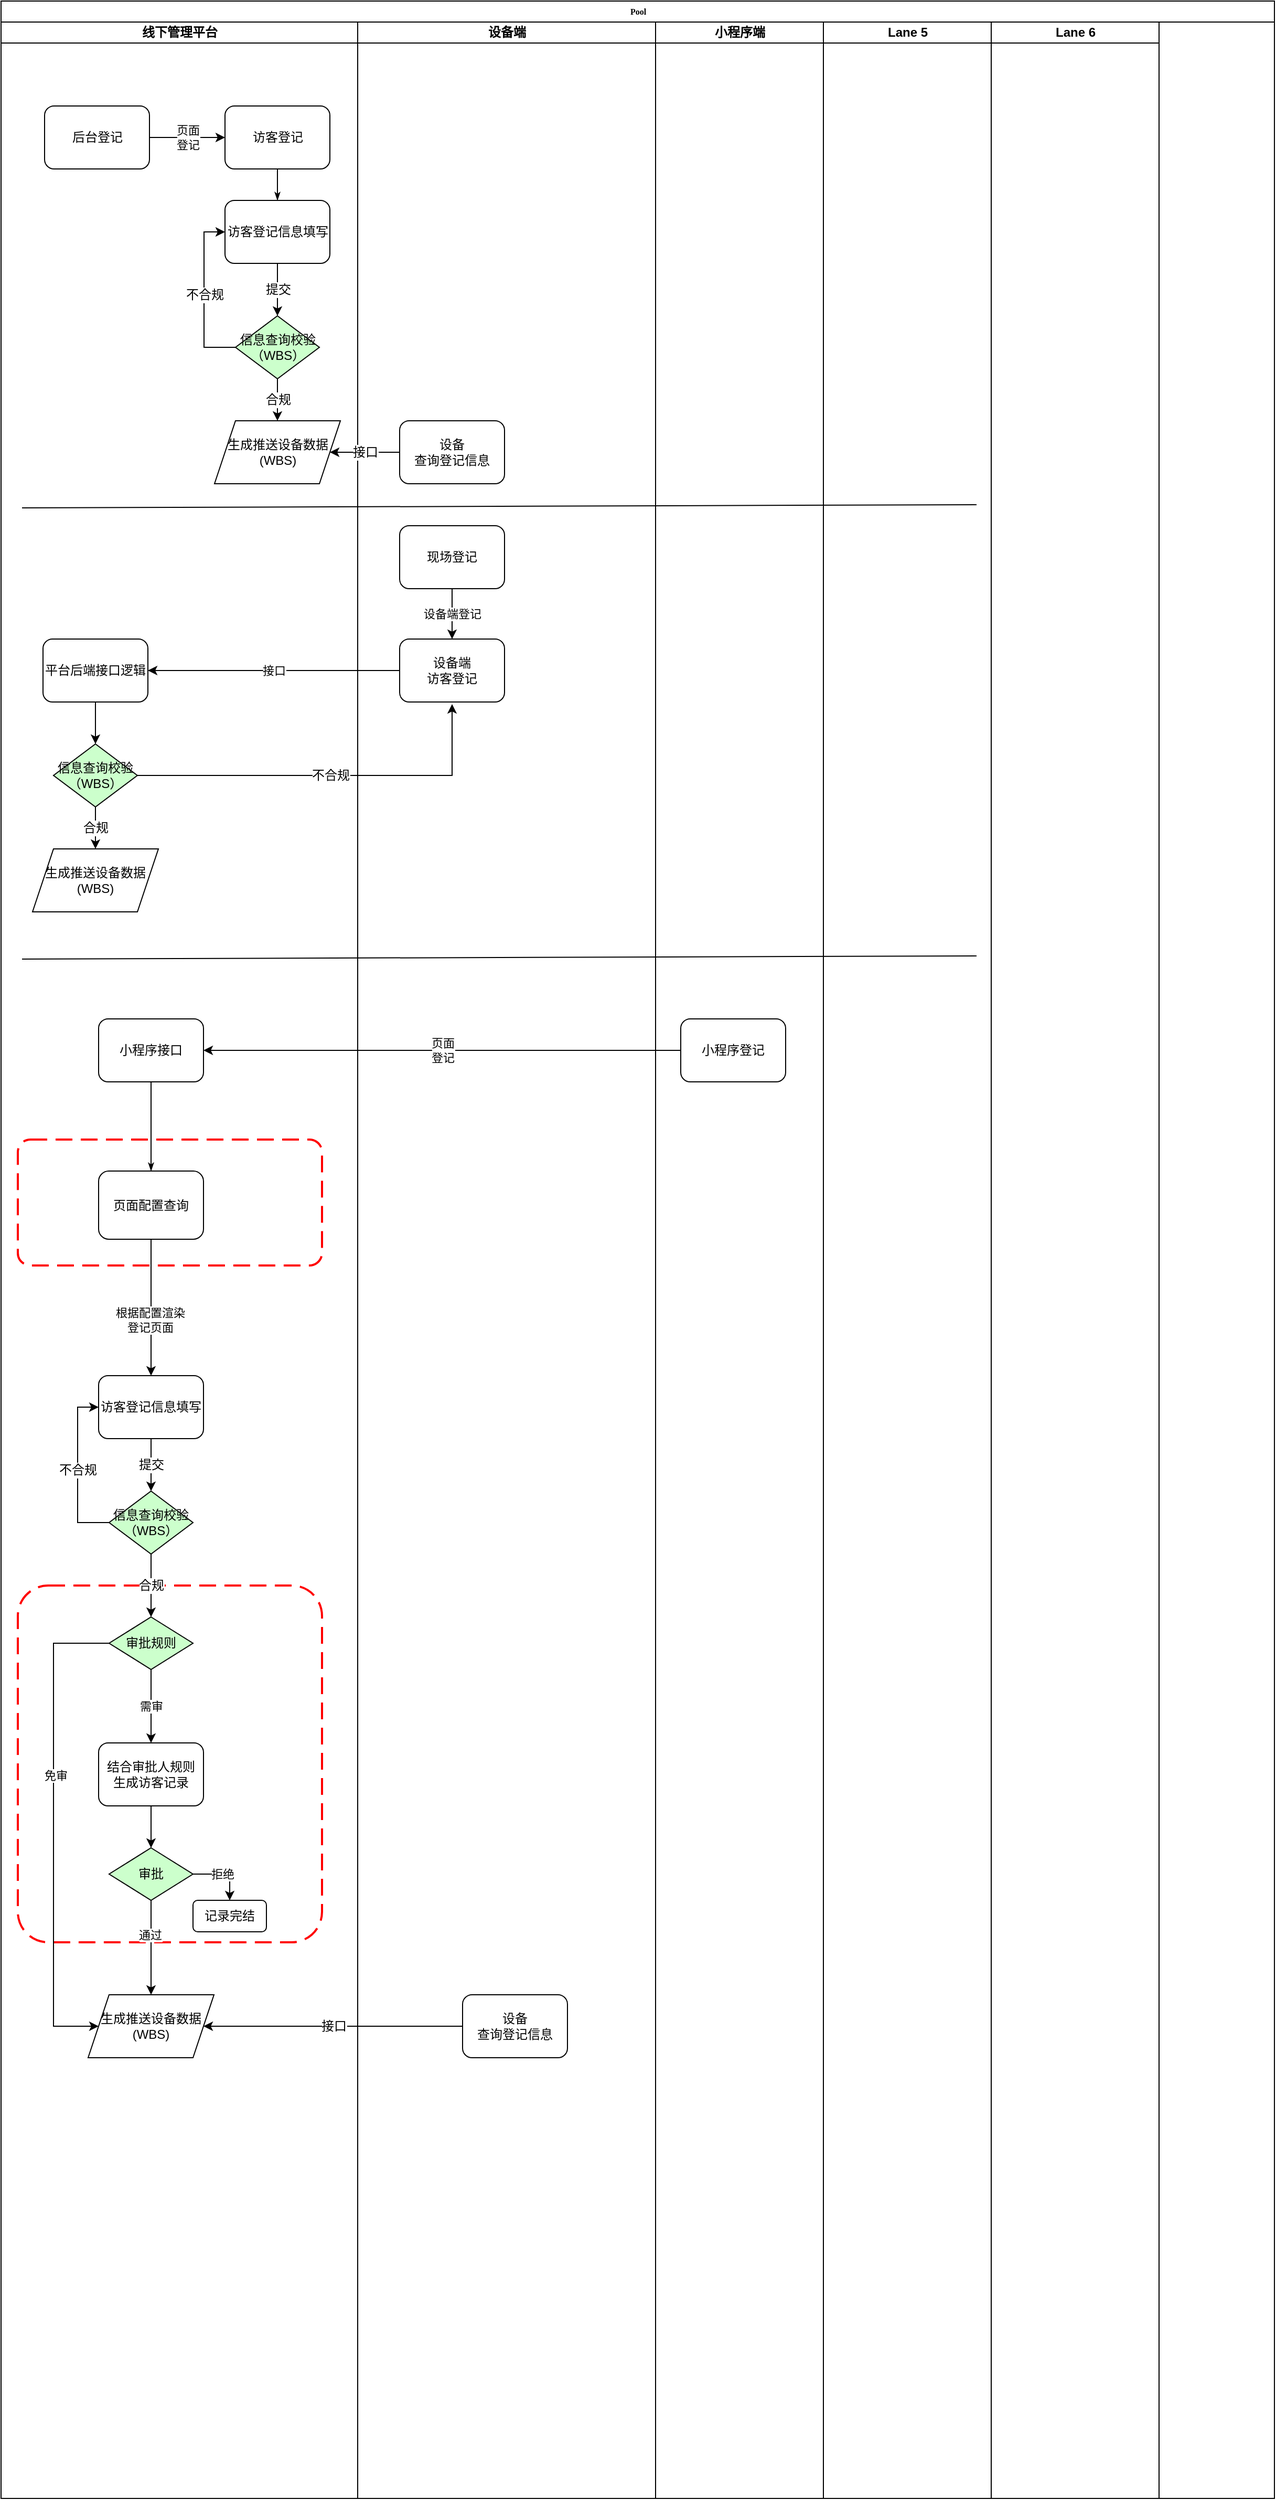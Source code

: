 <mxfile version="21.1.9" type="github" pages="10">
  <diagram name="访客登记流程-整体流程" id="74e2e168-ea6b-b213-b513-2b3c1d86103e">
    <mxGraphModel dx="2149" dy="598" grid="1" gridSize="10" guides="1" tooltips="1" connect="1" arrows="0" fold="1" page="1" pageScale="1" pageWidth="1100" pageHeight="850" background="none" math="0" shadow="0">
      <root>
        <mxCell id="0" />
        <mxCell id="1" parent="0" />
        <mxCell id="77e6c97f196da883-1" value="Pool" style="swimlane;html=1;childLayout=stackLayout;startSize=20;rounded=0;shadow=0;labelBackgroundColor=none;strokeWidth=1;fontFamily=Verdana;fontSize=8;align=center;" parent="1" vertex="1">
          <mxGeometry x="-990" width="1214" height="2380" as="geometry" />
        </mxCell>
        <mxCell id="qX3Qkyjl7L2mzhPy5UPY-12" value="接口" style="edgeStyle=orthogonalEdgeStyle;rounded=0;orthogonalLoop=1;jettySize=auto;html=1;fontSize=12;" edge="1" parent="77e6c97f196da883-1" source="qX3Qkyjl7L2mzhPy5UPY-11" target="qX3Qkyjl7L2mzhPy5UPY-8">
          <mxGeometry relative="1" as="geometry" />
        </mxCell>
        <mxCell id="77e6c97f196da883-3" value="线下管理平台" style="swimlane;html=1;startSize=20;" parent="77e6c97f196da883-1" vertex="1">
          <mxGeometry y="20" width="340" height="2360" as="geometry" />
        </mxCell>
        <mxCell id="qX3Qkyjl7L2mzhPy5UPY-28" value="" style="rounded=1;arcSize=10;dashed=1;strokeColor=#ff0000;fillColor=none;gradientColor=none;dashPattern=8 4;strokeWidth=2;" vertex="1" parent="77e6c97f196da883-3">
          <mxGeometry x="16" y="1490" width="290" height="340" as="geometry" />
        </mxCell>
        <mxCell id="ZGC6HPYd10cx2F-NtQd5-4" value="平台后端接口逻辑" style="rounded=1;whiteSpace=wrap;html=1;shadow=0;labelBackgroundColor=none;strokeWidth=1;fontFamily=Verdana;fontSize=12;align=center;" parent="77e6c97f196da883-3" vertex="1">
          <mxGeometry x="40" y="588" width="100" height="60" as="geometry" />
        </mxCell>
        <mxCell id="ODfVzbznZNnonKpEAohW-14" value="&lt;span style=&quot;font-family: Helvetica; font-size: 12px;&quot;&gt;信息查询校验&lt;/span&gt;&lt;br style=&quot;border-color: var(--border-color); font-family: Helvetica; font-size: 12px;&quot;&gt;&lt;span style=&quot;font-family: Helvetica; font-size: 12px;&quot;&gt;（WBS）&lt;/span&gt;" style="rhombus;whiteSpace=wrap;html=1;rounded=0;shadow=0;labelBackgroundColor=none;strokeWidth=1;fontFamily=Verdana;fontSize=10;align=center;fillColor=#CCFFCC;" parent="77e6c97f196da883-3" vertex="1">
          <mxGeometry x="50" y="688" width="80" height="60" as="geometry" />
        </mxCell>
        <mxCell id="ZGC6HPYd10cx2F-NtQd5-5" value="" style="edgeStyle=orthogonalEdgeStyle;rounded=0;orthogonalLoop=1;jettySize=auto;html=1;" parent="77e6c97f196da883-3" source="ZGC6HPYd10cx2F-NtQd5-4" target="ODfVzbznZNnonKpEAohW-14" edge="1">
          <mxGeometry relative="1" as="geometry" />
        </mxCell>
        <mxCell id="ODfVzbznZNnonKpEAohW-15" value="生成推送设备数据&lt;br&gt;(WBS)" style="shape=parallelogram;perimeter=parallelogramPerimeter;whiteSpace=wrap;html=1;fixedSize=1;fontSize=12;" parent="77e6c97f196da883-3" vertex="1">
          <mxGeometry x="30" y="788" width="120" height="60" as="geometry" />
        </mxCell>
        <mxCell id="ODfVzbznZNnonKpEAohW-16" value="合规" style="edgeStyle=orthogonalEdgeStyle;rounded=0;orthogonalLoop=1;jettySize=auto;html=1;fontSize=12;" parent="77e6c97f196da883-3" source="ODfVzbznZNnonKpEAohW-14" target="ODfVzbznZNnonKpEAohW-15" edge="1">
          <mxGeometry relative="1" as="geometry" />
        </mxCell>
        <mxCell id="qX3Qkyjl7L2mzhPy5UPY-1" value="小程序接口" style="rounded=1;whiteSpace=wrap;html=1;shadow=0;labelBackgroundColor=none;strokeWidth=1;fontFamily=Verdana;fontSize=12;align=center;" vertex="1" parent="77e6c97f196da883-3">
          <mxGeometry x="93" y="950" width="100" height="60" as="geometry" />
        </mxCell>
        <mxCell id="qX3Qkyjl7L2mzhPy5UPY-2" style="edgeStyle=orthogonalEdgeStyle;rounded=1;html=1;labelBackgroundColor=none;startArrow=none;startFill=0;startSize=5;endArrow=classicThin;endFill=1;endSize=5;jettySize=auto;orthogonalLoop=1;strokeWidth=1;fontFamily=Verdana;fontSize=10;entryX=0.5;entryY=0;entryDx=0;entryDy=0;" edge="1" parent="77e6c97f196da883-3" source="qX3Qkyjl7L2mzhPy5UPY-1" target="qX3Qkyjl7L2mzhPy5UPY-25">
          <mxGeometry relative="1" as="geometry">
            <mxPoint x="143" y="1040" as="targetPoint" />
          </mxGeometry>
        </mxCell>
        <mxCell id="qX3Qkyjl7L2mzhPy5UPY-3" value="提交" style="edgeStyle=orthogonalEdgeStyle;rounded=0;orthogonalLoop=1;jettySize=auto;html=1;fontSize=12;" edge="1" parent="77e6c97f196da883-3">
          <mxGeometry relative="1" as="geometry">
            <mxPoint x="143" y="1350" as="sourcePoint" />
            <mxPoint x="143" y="1400" as="targetPoint" />
          </mxGeometry>
        </mxCell>
        <mxCell id="qX3Qkyjl7L2mzhPy5UPY-4" value="&lt;span style=&quot;font-family: Helvetica; font-size: 12px;&quot;&gt;访客登记信息填写&lt;/span&gt;" style="rounded=1;whiteSpace=wrap;html=1;shadow=0;labelBackgroundColor=none;strokeWidth=1;fontFamily=Verdana;fontSize=10;align=center;" vertex="1" parent="77e6c97f196da883-3">
          <mxGeometry x="93" y="1290" width="100" height="60" as="geometry" />
        </mxCell>
        <mxCell id="qX3Qkyjl7L2mzhPy5UPY-6" value="&lt;span style=&quot;font-family: Helvetica; font-size: 12px;&quot;&gt;信息查询校验&lt;/span&gt;&lt;br style=&quot;border-color: var(--border-color); font-family: Helvetica; font-size: 12px;&quot;&gt;&lt;span style=&quot;font-family: Helvetica; font-size: 12px;&quot;&gt;（WBS）&lt;/span&gt;" style="rhombus;whiteSpace=wrap;html=1;rounded=0;shadow=0;labelBackgroundColor=none;strokeWidth=1;fontFamily=Verdana;fontSize=10;align=center;fillColor=#CCFFCC;" vertex="1" parent="77e6c97f196da883-3">
          <mxGeometry x="103" y="1400" width="80" height="60" as="geometry" />
        </mxCell>
        <mxCell id="qX3Qkyjl7L2mzhPy5UPY-7" value="不合规" style="edgeStyle=orthogonalEdgeStyle;rounded=0;orthogonalLoop=1;jettySize=auto;html=1;fontSize=12;entryX=0;entryY=0.5;entryDx=0;entryDy=0;exitX=0;exitY=0.5;exitDx=0;exitDy=0;" edge="1" parent="77e6c97f196da883-3" source="qX3Qkyjl7L2mzhPy5UPY-6" target="qX3Qkyjl7L2mzhPy5UPY-4">
          <mxGeometry relative="1" as="geometry">
            <mxPoint x="43" y="1430" as="targetPoint" />
          </mxGeometry>
        </mxCell>
        <mxCell id="qX3Qkyjl7L2mzhPy5UPY-8" value="生成推送设备数据&lt;br&gt;(WBS)" style="shape=parallelogram;perimeter=parallelogramPerimeter;whiteSpace=wrap;html=1;fixedSize=1;fontSize=12;" vertex="1" parent="77e6c97f196da883-3">
          <mxGeometry x="83" y="1880" width="120" height="60" as="geometry" />
        </mxCell>
        <mxCell id="qX3Qkyjl7L2mzhPy5UPY-5" value="合规" style="edgeStyle=orthogonalEdgeStyle;rounded=0;orthogonalLoop=1;jettySize=auto;html=1;fontSize=12;entryX=0.5;entryY=0;entryDx=0;entryDy=0;" edge="1" parent="77e6c97f196da883-3" source="qX3Qkyjl7L2mzhPy5UPY-6" target="qX3Qkyjl7L2mzhPy5UPY-39">
          <mxGeometry relative="1" as="geometry">
            <mxPoint x="143" y="1520" as="targetPoint" />
          </mxGeometry>
        </mxCell>
        <mxCell id="qX3Qkyjl7L2mzhPy5UPY-16" style="edgeStyle=orthogonalEdgeStyle;rounded=0;orthogonalLoop=1;jettySize=auto;html=1;exitX=0.5;exitY=1;exitDx=0;exitDy=0;entryX=0.5;entryY=0;entryDx=0;entryDy=0;" edge="1" parent="77e6c97f196da883-3" source="qX3Qkyjl7L2mzhPy5UPY-13" target="qX3Qkyjl7L2mzhPy5UPY-15">
          <mxGeometry relative="1" as="geometry" />
        </mxCell>
        <mxCell id="qX3Qkyjl7L2mzhPy5UPY-23" value="" style="rounded=1;arcSize=10;dashed=1;strokeColor=#ff0000;fillColor=none;gradientColor=none;dashPattern=8 4;strokeWidth=2;" vertex="1" parent="77e6c97f196da883-3">
          <mxGeometry x="16" y="1065" width="290" height="120" as="geometry" />
        </mxCell>
        <mxCell id="qX3Qkyjl7L2mzhPy5UPY-13" value="结合审批人规则&lt;br&gt;生成访客记录" style="rounded=1;whiteSpace=wrap;html=1;shadow=0;labelBackgroundColor=none;strokeWidth=1;fontFamily=Verdana;fontSize=12;align=center;" vertex="1" parent="77e6c97f196da883-3">
          <mxGeometry x="93" y="1640" width="100" height="60" as="geometry" />
        </mxCell>
        <mxCell id="qX3Qkyjl7L2mzhPy5UPY-30" style="edgeStyle=orthogonalEdgeStyle;rounded=0;orthogonalLoop=1;jettySize=auto;html=1;exitX=1;exitY=0.5;exitDx=0;exitDy=0;" edge="1" parent="77e6c97f196da883-3" source="qX3Qkyjl7L2mzhPy5UPY-15" target="qX3Qkyjl7L2mzhPy5UPY-37">
          <mxGeometry relative="1" as="geometry">
            <mxPoint x="210" y="1720" as="targetPoint" />
          </mxGeometry>
        </mxCell>
        <mxCell id="qX3Qkyjl7L2mzhPy5UPY-43" value="拒绝" style="edgeLabel;html=1;align=center;verticalAlign=middle;resizable=0;points=[];" vertex="1" connectable="0" parent="qX3Qkyjl7L2mzhPy5UPY-30">
          <mxGeometry x="-0.067" relative="1" as="geometry">
            <mxPoint as="offset" />
          </mxGeometry>
        </mxCell>
        <mxCell id="qX3Qkyjl7L2mzhPy5UPY-31" style="edgeStyle=orthogonalEdgeStyle;rounded=0;orthogonalLoop=1;jettySize=auto;html=1;entryX=0;entryY=0.5;entryDx=0;entryDy=0;exitX=0;exitY=0.5;exitDx=0;exitDy=0;" edge="1" parent="77e6c97f196da883-3" source="qX3Qkyjl7L2mzhPy5UPY-39" target="qX3Qkyjl7L2mzhPy5UPY-8">
          <mxGeometry relative="1" as="geometry">
            <Array as="points">
              <mxPoint x="50" y="1545" />
              <mxPoint x="50" y="1910" />
            </Array>
          </mxGeometry>
        </mxCell>
        <mxCell id="qX3Qkyjl7L2mzhPy5UPY-32" value="免审" style="edgeLabel;html=1;align=center;verticalAlign=middle;resizable=0;points=[];" vertex="1" connectable="0" parent="qX3Qkyjl7L2mzhPy5UPY-31">
          <mxGeometry x="-0.225" y="2" relative="1" as="geometry">
            <mxPoint as="offset" />
          </mxGeometry>
        </mxCell>
        <mxCell id="qX3Qkyjl7L2mzhPy5UPY-40" style="edgeStyle=orthogonalEdgeStyle;rounded=0;orthogonalLoop=1;jettySize=auto;html=1;exitX=0.5;exitY=1;exitDx=0;exitDy=0;entryX=0.5;entryY=0;entryDx=0;entryDy=0;" edge="1" parent="77e6c97f196da883-3" source="qX3Qkyjl7L2mzhPy5UPY-15" target="qX3Qkyjl7L2mzhPy5UPY-8">
          <mxGeometry relative="1" as="geometry" />
        </mxCell>
        <mxCell id="qX3Qkyjl7L2mzhPy5UPY-42" value="通过" style="edgeLabel;html=1;align=center;verticalAlign=middle;resizable=0;points=[];" vertex="1" connectable="0" parent="qX3Qkyjl7L2mzhPy5UPY-40">
          <mxGeometry x="-0.267" y="-1" relative="1" as="geometry">
            <mxPoint as="offset" />
          </mxGeometry>
        </mxCell>
        <mxCell id="qX3Qkyjl7L2mzhPy5UPY-15" value="&lt;font face=&quot;Helvetica&quot;&gt;&lt;span style=&quot;font-size: 12px;&quot;&gt;审批&lt;/span&gt;&lt;/font&gt;" style="rhombus;whiteSpace=wrap;html=1;rounded=0;shadow=0;labelBackgroundColor=none;strokeWidth=1;fontFamily=Verdana;fontSize=10;align=center;fillColor=#CCFFCC;" vertex="1" parent="77e6c97f196da883-3">
          <mxGeometry x="103" y="1740" width="80" height="50" as="geometry" />
        </mxCell>
        <mxCell id="qX3Qkyjl7L2mzhPy5UPY-26" style="edgeStyle=orthogonalEdgeStyle;rounded=0;orthogonalLoop=1;jettySize=auto;html=1;exitX=0.5;exitY=1;exitDx=0;exitDy=0;entryX=0.5;entryY=0;entryDx=0;entryDy=0;" edge="1" parent="77e6c97f196da883-3" source="qX3Qkyjl7L2mzhPy5UPY-25" target="qX3Qkyjl7L2mzhPy5UPY-4">
          <mxGeometry relative="1" as="geometry" />
        </mxCell>
        <mxCell id="qX3Qkyjl7L2mzhPy5UPY-27" value="根据配置渲染&lt;br&gt;登记页面" style="edgeLabel;html=1;align=center;verticalAlign=middle;resizable=0;points=[];" vertex="1" connectable="0" parent="qX3Qkyjl7L2mzhPy5UPY-26">
          <mxGeometry x="0.185" y="-1" relative="1" as="geometry">
            <mxPoint as="offset" />
          </mxGeometry>
        </mxCell>
        <mxCell id="qX3Qkyjl7L2mzhPy5UPY-25" value="&lt;font face=&quot;Helvetica&quot;&gt;&lt;span style=&quot;font-size: 12px;&quot;&gt;页面配置查询&lt;/span&gt;&lt;/font&gt;" style="rounded=1;whiteSpace=wrap;html=1;shadow=0;labelBackgroundColor=none;strokeWidth=1;fontFamily=Verdana;fontSize=10;align=center;" vertex="1" parent="77e6c97f196da883-3">
          <mxGeometry x="93" y="1095" width="100" height="65" as="geometry" />
        </mxCell>
        <mxCell id="77e6c97f196da883-8" value="访客登记" style="rounded=1;whiteSpace=wrap;html=1;shadow=0;labelBackgroundColor=none;strokeWidth=1;fontFamily=Verdana;fontSize=12;align=center;" parent="77e6c97f196da883-3" vertex="1">
          <mxGeometry x="213.5" y="80" width="100" height="60" as="geometry" />
        </mxCell>
        <mxCell id="77e6c97f196da883-26" style="edgeStyle=orthogonalEdgeStyle;rounded=1;html=1;labelBackgroundColor=none;startArrow=none;startFill=0;startSize=5;endArrow=classicThin;endFill=1;endSize=5;jettySize=auto;orthogonalLoop=1;strokeWidth=1;fontFamily=Verdana;fontSize=10;" parent="77e6c97f196da883-3" source="77e6c97f196da883-8" edge="1">
          <mxGeometry relative="1" as="geometry">
            <mxPoint x="263.5" y="170" as="targetPoint" />
          </mxGeometry>
        </mxCell>
        <mxCell id="ODfVzbznZNnonKpEAohW-3" value="提交" style="edgeStyle=orthogonalEdgeStyle;rounded=0;orthogonalLoop=1;jettySize=auto;html=1;fontSize=12;" parent="77e6c97f196da883-3" edge="1">
          <mxGeometry relative="1" as="geometry">
            <mxPoint x="263.5" y="230" as="sourcePoint" />
            <mxPoint x="263.5" y="280" as="targetPoint" />
          </mxGeometry>
        </mxCell>
        <mxCell id="77e6c97f196da883-21" value="&lt;span style=&quot;font-family: Helvetica; font-size: 12px;&quot;&gt;访客登记信息填写&lt;/span&gt;" style="rounded=1;whiteSpace=wrap;html=1;shadow=0;labelBackgroundColor=none;strokeWidth=1;fontFamily=Verdana;fontSize=10;align=center;" parent="77e6c97f196da883-3" vertex="1">
          <mxGeometry x="213.5" y="170" width="100" height="60" as="geometry" />
        </mxCell>
        <mxCell id="77e6c97f196da883-20" value="&lt;span style=&quot;font-family: Helvetica; font-size: 12px;&quot;&gt;信息查询校验&lt;/span&gt;&lt;br style=&quot;border-color: var(--border-color); font-family: Helvetica; font-size: 12px;&quot;&gt;&lt;span style=&quot;font-family: Helvetica; font-size: 12px;&quot;&gt;（WBS）&lt;/span&gt;" style="rhombus;whiteSpace=wrap;html=1;rounded=0;shadow=0;labelBackgroundColor=none;strokeWidth=1;fontFamily=Verdana;fontSize=10;align=center;fillColor=#CCFFCC;" parent="77e6c97f196da883-3" vertex="1">
          <mxGeometry x="223.5" y="280" width="80" height="60" as="geometry" />
        </mxCell>
        <mxCell id="ODfVzbznZNnonKpEAohW-6" value="不合规" style="edgeStyle=orthogonalEdgeStyle;rounded=0;orthogonalLoop=1;jettySize=auto;html=1;fontSize=12;entryX=0;entryY=0.5;entryDx=0;entryDy=0;exitX=0;exitY=0.5;exitDx=0;exitDy=0;" parent="77e6c97f196da883-3" source="77e6c97f196da883-20" target="77e6c97f196da883-21" edge="1">
          <mxGeometry relative="1" as="geometry">
            <mxPoint x="163.5" y="310" as="targetPoint" />
          </mxGeometry>
        </mxCell>
        <mxCell id="ODfVzbznZNnonKpEAohW-7" value="生成推送设备数据&lt;br&gt;(WBS)" style="shape=parallelogram;perimeter=parallelogramPerimeter;whiteSpace=wrap;html=1;fixedSize=1;fontSize=12;" parent="77e6c97f196da883-3" vertex="1">
          <mxGeometry x="203.5" y="380" width="120" height="60" as="geometry" />
        </mxCell>
        <mxCell id="ODfVzbznZNnonKpEAohW-8" value="合规" style="edgeStyle=orthogonalEdgeStyle;rounded=0;orthogonalLoop=1;jettySize=auto;html=1;fontSize=12;" parent="77e6c97f196da883-3" source="77e6c97f196da883-20" target="ODfVzbznZNnonKpEAohW-7" edge="1">
          <mxGeometry relative="1" as="geometry" />
        </mxCell>
        <mxCell id="ZGC6HPYd10cx2F-NtQd5-2" value="页面&lt;br&gt;登记" style="edgeStyle=orthogonalEdgeStyle;rounded=0;orthogonalLoop=1;jettySize=auto;html=1;" parent="77e6c97f196da883-3" source="ZGC6HPYd10cx2F-NtQd5-1" target="77e6c97f196da883-8" edge="1">
          <mxGeometry relative="1" as="geometry" />
        </mxCell>
        <mxCell id="ZGC6HPYd10cx2F-NtQd5-1" value="后台登记" style="rounded=1;whiteSpace=wrap;html=1;shadow=0;labelBackgroundColor=none;strokeWidth=1;fontFamily=Verdana;fontSize=12;align=center;" parent="77e6c97f196da883-3" vertex="1">
          <mxGeometry x="41.5" y="80" width="100" height="60" as="geometry" />
        </mxCell>
        <mxCell id="qX3Qkyjl7L2mzhPy5UPY-37" value="记录完结" style="rounded=1;whiteSpace=wrap;html=1;shadow=0;labelBackgroundColor=none;strokeWidth=1;fontFamily=Verdana;fontSize=12;align=center;" vertex="1" parent="77e6c97f196da883-3">
          <mxGeometry x="183" y="1790" width="70" height="30" as="geometry" />
        </mxCell>
        <mxCell id="qX3Qkyjl7L2mzhPy5UPY-41" value="需审" style="edgeStyle=orthogonalEdgeStyle;rounded=0;orthogonalLoop=1;jettySize=auto;html=1;exitX=0.5;exitY=1;exitDx=0;exitDy=0;entryX=0.5;entryY=0;entryDx=0;entryDy=0;" edge="1" parent="77e6c97f196da883-3" source="qX3Qkyjl7L2mzhPy5UPY-39" target="qX3Qkyjl7L2mzhPy5UPY-13">
          <mxGeometry relative="1" as="geometry" />
        </mxCell>
        <mxCell id="qX3Qkyjl7L2mzhPy5UPY-39" value="&lt;font face=&quot;Helvetica&quot;&gt;&lt;span style=&quot;font-size: 12px;&quot;&gt;审批规则&lt;/span&gt;&lt;/font&gt;" style="rhombus;whiteSpace=wrap;html=1;rounded=0;shadow=0;labelBackgroundColor=none;strokeWidth=1;fontFamily=Verdana;fontSize=10;align=center;fillColor=#CCFFCC;" vertex="1" parent="77e6c97f196da883-3">
          <mxGeometry x="103" y="1520" width="80" height="50" as="geometry" />
        </mxCell>
        <mxCell id="77e6c97f196da883-4" value="设备端" style="swimlane;html=1;startSize=20;" parent="77e6c97f196da883-1" vertex="1">
          <mxGeometry x="340" y="20" width="284" height="2360" as="geometry" />
        </mxCell>
        <mxCell id="ODfVzbznZNnonKpEAohW-11" value="设备端&lt;br&gt;访客登记" style="rounded=1;whiteSpace=wrap;html=1;shadow=0;labelBackgroundColor=none;strokeWidth=1;fontFamily=Verdana;fontSize=12;align=center;" parent="77e6c97f196da883-4" vertex="1">
          <mxGeometry x="40" y="588" width="100" height="60" as="geometry" />
        </mxCell>
        <mxCell id="qX3Qkyjl7L2mzhPy5UPY-11" value="设备&lt;br&gt;查询登记信息" style="rounded=1;whiteSpace=wrap;html=1;shadow=0;labelBackgroundColor=none;strokeWidth=1;fontFamily=Verdana;fontSize=12;align=center;" vertex="1" parent="77e6c97f196da883-4">
          <mxGeometry x="100" y="1880" width="100" height="60" as="geometry" />
        </mxCell>
        <mxCell id="un8ozhvnrNJlKi_X8H01-1" value="" style="endArrow=none;html=1;rounded=0;" parent="77e6c97f196da883-4" edge="1">
          <mxGeometry width="50" height="50" relative="1" as="geometry">
            <mxPoint x="-320" y="893" as="sourcePoint" />
            <mxPoint x="590" y="890" as="targetPoint" />
          </mxGeometry>
        </mxCell>
        <mxCell id="ZGC6HPYd10cx2F-NtQd5-6" value="现场登记" style="rounded=1;whiteSpace=wrap;html=1;shadow=0;labelBackgroundColor=none;strokeWidth=1;fontFamily=Verdana;fontSize=12;align=center;" parent="77e6c97f196da883-4" vertex="1">
          <mxGeometry x="40" y="480" width="100" height="60" as="geometry" />
        </mxCell>
        <mxCell id="ZGC6HPYd10cx2F-NtQd5-7" value="设备端登记" style="edgeStyle=orthogonalEdgeStyle;rounded=0;orthogonalLoop=1;jettySize=auto;html=1;entryX=0.5;entryY=0;entryDx=0;entryDy=0;" parent="77e6c97f196da883-4" source="ZGC6HPYd10cx2F-NtQd5-6" target="ODfVzbznZNnonKpEAohW-11" edge="1">
          <mxGeometry relative="1" as="geometry">
            <mxPoint x="-100" y="558" as="targetPoint" />
          </mxGeometry>
        </mxCell>
        <mxCell id="ODfVzbznZNnonKpEAohW-9" value="设备&lt;br&gt;查询登记信息" style="rounded=1;whiteSpace=wrap;html=1;shadow=0;labelBackgroundColor=none;strokeWidth=1;fontFamily=Verdana;fontSize=12;align=center;" parent="77e6c97f196da883-4" vertex="1">
          <mxGeometry x="40" y="380" width="100" height="60" as="geometry" />
        </mxCell>
        <mxCell id="PmsqLfX9ED0_eP-wiFSu-1" value="" style="endArrow=none;html=1;rounded=0;" edge="1" parent="77e6c97f196da883-4">
          <mxGeometry width="50" height="50" relative="1" as="geometry">
            <mxPoint x="-320" y="463" as="sourcePoint" />
            <mxPoint x="590" y="460" as="targetPoint" />
          </mxGeometry>
        </mxCell>
        <mxCell id="77e6c97f196da883-5" value="小程序端" style="swimlane;html=1;startSize=20;" parent="77e6c97f196da883-1" vertex="1">
          <mxGeometry x="624" y="20" width="160" height="2360" as="geometry" />
        </mxCell>
        <mxCell id="qX3Qkyjl7L2mzhPy5UPY-10" value="小程序登记" style="rounded=1;whiteSpace=wrap;html=1;shadow=0;labelBackgroundColor=none;strokeWidth=1;fontFamily=Verdana;fontSize=12;align=center;" vertex="1" parent="77e6c97f196da883-5">
          <mxGeometry x="24" y="950" width="100" height="60" as="geometry" />
        </mxCell>
        <mxCell id="77e6c97f196da883-6" value="Lane 5" style="swimlane;html=1;startSize=20;" parent="77e6c97f196da883-1" vertex="1">
          <mxGeometry x="784" y="20" width="160" height="2360" as="geometry" />
        </mxCell>
        <mxCell id="77e6c97f196da883-7" value="Lane 6" style="swimlane;html=1;startSize=20;" parent="77e6c97f196da883-1" vertex="1">
          <mxGeometry x="944" y="20" width="160" height="2360" as="geometry" />
        </mxCell>
        <mxCell id="ZGC6HPYd10cx2F-NtQd5-3" value="接口" style="edgeStyle=orthogonalEdgeStyle;rounded=0;orthogonalLoop=1;jettySize=auto;html=1;entryX=1;entryY=0.5;entryDx=0;entryDy=0;exitX=0;exitY=0.5;exitDx=0;exitDy=0;" parent="77e6c97f196da883-1" target="ZGC6HPYd10cx2F-NtQd5-4" edge="1" source="ODfVzbznZNnonKpEAohW-11">
          <mxGeometry relative="1" as="geometry">
            <mxPoint x="491" y="638" as="sourcePoint" />
            <Array as="points" />
          </mxGeometry>
        </mxCell>
        <mxCell id="ODfVzbznZNnonKpEAohW-19" value="不合规" style="edgeStyle=orthogonalEdgeStyle;rounded=0;orthogonalLoop=1;jettySize=auto;html=1;exitX=1;exitY=0.5;exitDx=0;exitDy=0;fontSize=12;" parent="77e6c97f196da883-1" source="ODfVzbznZNnonKpEAohW-14" edge="1">
          <mxGeometry relative="1" as="geometry">
            <mxPoint x="430" y="670" as="targetPoint" />
            <Array as="points">
              <mxPoint x="430" y="738" />
            </Array>
          </mxGeometry>
        </mxCell>
        <mxCell id="qX3Qkyjl7L2mzhPy5UPY-9" value="页面&lt;br&gt;登记" style="edgeStyle=orthogonalEdgeStyle;rounded=0;orthogonalLoop=1;jettySize=auto;html=1;" edge="1" parent="77e6c97f196da883-1" source="qX3Qkyjl7L2mzhPy5UPY-10" target="qX3Qkyjl7L2mzhPy5UPY-1">
          <mxGeometry relative="1" as="geometry" />
        </mxCell>
        <mxCell id="ODfVzbznZNnonKpEAohW-20" value="接口" style="edgeStyle=orthogonalEdgeStyle;rounded=0;orthogonalLoop=1;jettySize=auto;html=1;fontSize=12;" parent="77e6c97f196da883-1" source="ODfVzbznZNnonKpEAohW-9" target="ODfVzbznZNnonKpEAohW-7" edge="1">
          <mxGeometry relative="1" as="geometry" />
        </mxCell>
      </root>
    </mxGraphModel>
  </diagram>
  <diagram id="5euMLLqUtjxTyva7Si0V" name="线下访客签到签离-整体流程">
    <mxGraphModel dx="1049" dy="598" grid="1" gridSize="10" guides="1" tooltips="1" connect="1" arrows="1" fold="1" page="1" pageScale="1" pageWidth="827" pageHeight="1169" math="0" shadow="0">
      <root>
        <mxCell id="0" />
        <mxCell id="1" parent="0" />
        <mxCell id="NPHjRaSWmTCTjWpGkUt6-1" value="Pool" style="swimlane;html=1;childLayout=stackLayout;startSize=20;rounded=0;shadow=0;labelBackgroundColor=none;strokeWidth=1;fontFamily=Verdana;fontSize=8;align=center;" parent="1" vertex="1">
          <mxGeometry x="70" y="40" width="1040" height="1110" as="geometry" />
        </mxCell>
        <mxCell id="NPHjRaSWmTCTjWpGkUt6-2" value="用户" style="swimlane;html=1;startSize=20;" parent="NPHjRaSWmTCTjWpGkUt6-1" vertex="1">
          <mxGeometry y="20" width="160" height="1090" as="geometry" />
        </mxCell>
        <mxCell id="NPHjRaSWmTCTjWpGkUt6-3" value="访客身份" style="rounded=1;whiteSpace=wrap;html=1;shadow=0;labelBackgroundColor=none;strokeWidth=1;fontFamily=Verdana;fontSize=12;align=center;" parent="NPHjRaSWmTCTjWpGkUt6-2" vertex="1">
          <mxGeometry x="30" y="50" width="100" height="60" as="geometry" />
        </mxCell>
        <mxCell id="r7l6_IO_xS_I7t2voNJ5-1" value="访客身份" style="rounded=1;whiteSpace=wrap;html=1;shadow=0;labelBackgroundColor=none;strokeWidth=1;fontFamily=Verdana;fontSize=12;align=center;" parent="NPHjRaSWmTCTjWpGkUt6-2" vertex="1">
          <mxGeometry x="30" y="440" width="100" height="60" as="geometry" />
        </mxCell>
        <mxCell id="NPHjRaSWmTCTjWpGkUt6-14" value="设备端" style="swimlane;html=1;startSize=20;" parent="NPHjRaSWmTCTjWpGkUt6-1" vertex="1">
          <mxGeometry x="160" y="20" width="180" height="1090" as="geometry" />
        </mxCell>
        <mxCell id="v_stgxv-yivk1XXomR10-4" value="" style="edgeStyle=orthogonalEdgeStyle;rounded=0;orthogonalLoop=1;jettySize=auto;html=1;" parent="NPHjRaSWmTCTjWpGkUt6-14" source="v_stgxv-yivk1XXomR10-1" target="v_stgxv-yivk1XXomR10-3" edge="1">
          <mxGeometry relative="1" as="geometry" />
        </mxCell>
        <mxCell id="v_stgxv-yivk1XXomR10-1" value="设备端&lt;br&gt;签到" style="rounded=1;whiteSpace=wrap;html=1;shadow=0;labelBackgroundColor=none;strokeWidth=1;fontFamily=Verdana;fontSize=12;align=center;" parent="NPHjRaSWmTCTjWpGkUt6-14" vertex="1">
          <mxGeometry x="47" y="50" width="100" height="60" as="geometry" />
        </mxCell>
        <mxCell id="v_stgxv-yivk1XXomR10-7" value="" style="edgeStyle=orthogonalEdgeStyle;rounded=0;orthogonalLoop=1;jettySize=auto;html=1;" parent="NPHjRaSWmTCTjWpGkUt6-14" source="v_stgxv-yivk1XXomR10-3" target="v_stgxv-yivk1XXomR10-6" edge="1">
          <mxGeometry relative="1" as="geometry" />
        </mxCell>
        <mxCell id="v_stgxv-yivk1XXomR10-3" value="设备通行&lt;br&gt;逻辑" style="shape=parallelogram;perimeter=parallelogramPerimeter;whiteSpace=wrap;html=1;fixedSize=1;" parent="NPHjRaSWmTCTjWpGkUt6-14" vertex="1">
          <mxGeometry x="37" y="150" width="120" height="60" as="geometry" />
        </mxCell>
        <mxCell id="v_stgxv-yivk1XXomR10-6" value="&lt;font face=&quot;Helvetica&quot;&gt;&lt;span style=&quot;font-size: 12px;&quot;&gt;成功通行&lt;/span&gt;&lt;/font&gt;" style="rhombus;whiteSpace=wrap;html=1;rounded=0;shadow=0;labelBackgroundColor=none;strokeWidth=1;fontFamily=Verdana;fontSize=10;align=center;fillColor=#FFFFFF;" parent="NPHjRaSWmTCTjWpGkUt6-14" vertex="1">
          <mxGeometry x="57" y="240" width="80" height="60" as="geometry" />
        </mxCell>
        <mxCell id="cO30MaH4D2gOw8i4NZ8M-4" value="拒行" style="edgeStyle=orthogonalEdgeStyle;rounded=0;orthogonalLoop=1;jettySize=auto;html=1;entryX=0;entryY=0.5;entryDx=0;entryDy=0;exitX=0;exitY=0.5;exitDx=0;exitDy=0;" parent="NPHjRaSWmTCTjWpGkUt6-14" source="v_stgxv-yivk1XXomR10-6" target="v_stgxv-yivk1XXomR10-3" edge="1">
          <mxGeometry relative="1" as="geometry">
            <mxPoint x="-20" y="270" as="targetPoint" />
            <Array as="points">
              <mxPoint x="10" y="270" />
              <mxPoint x="10" y="180" />
            </Array>
          </mxGeometry>
        </mxCell>
        <mxCell id="r7l6_IO_xS_I7t2voNJ5-7" value="" style="edgeStyle=orthogonalEdgeStyle;rounded=0;orthogonalLoop=1;jettySize=auto;html=1;" parent="NPHjRaSWmTCTjWpGkUt6-14" source="r7l6_IO_xS_I7t2voNJ5-2" target="r7l6_IO_xS_I7t2voNJ5-4" edge="1">
          <mxGeometry relative="1" as="geometry" />
        </mxCell>
        <mxCell id="r7l6_IO_xS_I7t2voNJ5-2" value="设备端&lt;br&gt;签离" style="rounded=1;whiteSpace=wrap;html=1;shadow=0;labelBackgroundColor=none;strokeWidth=1;fontFamily=Verdana;fontSize=12;align=center;" parent="NPHjRaSWmTCTjWpGkUt6-14" vertex="1">
          <mxGeometry x="40" y="440" width="100" height="60" as="geometry" />
        </mxCell>
        <mxCell id="r7l6_IO_xS_I7t2voNJ5-4" value="设备签离&lt;br&gt;逻辑" style="shape=parallelogram;perimeter=parallelogramPerimeter;whiteSpace=wrap;html=1;fixedSize=1;" parent="NPHjRaSWmTCTjWpGkUt6-14" vertex="1">
          <mxGeometry x="30" y="540" width="120" height="60" as="geometry" />
        </mxCell>
        <mxCell id="r7l6_IO_xS_I7t2voNJ5-14" value="" style="endArrow=none;html=1;rounded=0;" parent="NPHjRaSWmTCTjWpGkUt6-14" edge="1">
          <mxGeometry width="50" height="50" relative="1" as="geometry">
            <mxPoint x="-151" y="770" as="sourcePoint" />
            <mxPoint x="520" y="770" as="targetPoint" />
          </mxGeometry>
        </mxCell>
        <mxCell id="NPHjRaSWmTCTjWpGkUt6-17" value="线下管理平台" style="swimlane;html=1;startSize=20;" parent="NPHjRaSWmTCTjWpGkUt6-1" vertex="1">
          <mxGeometry x="340" y="20" width="160" height="1090" as="geometry" />
        </mxCell>
        <mxCell id="cO30MaH4D2gOw8i4NZ8M-2" value="" style="edgeStyle=orthogonalEdgeStyle;rounded=0;orthogonalLoop=1;jettySize=auto;html=1;" parent="NPHjRaSWmTCTjWpGkUt6-17" source="v_stgxv-yivk1XXomR10-5" target="cO30MaH4D2gOw8i4NZ8M-1" edge="1">
          <mxGeometry relative="1" as="geometry" />
        </mxCell>
        <mxCell id="v_stgxv-yivk1XXomR10-5" value="&lt;span style=&quot;font-family: Helvetica; font-size: 12px;&quot;&gt;访客签到&lt;/span&gt;" style="rounded=1;whiteSpace=wrap;html=1;shadow=0;labelBackgroundColor=none;strokeWidth=1;fontFamily=Verdana;fontSize=10;align=center;" parent="NPHjRaSWmTCTjWpGkUt6-17" vertex="1">
          <mxGeometry x="40" y="240" width="100" height="60" as="geometry" />
        </mxCell>
        <mxCell id="cO30MaH4D2gOw8i4NZ8M-1" value="访客签到逻辑" style="shape=parallelogram;perimeter=parallelogramPerimeter;whiteSpace=wrap;html=1;fixedSize=1;fillColor=#FFFFFF;" parent="NPHjRaSWmTCTjWpGkUt6-17" vertex="1">
          <mxGeometry x="30" y="335" width="120" height="60" as="geometry" />
        </mxCell>
        <mxCell id="r7l6_IO_xS_I7t2voNJ5-9" value="" style="edgeStyle=orthogonalEdgeStyle;rounded=0;orthogonalLoop=1;jettySize=auto;html=1;" parent="NPHjRaSWmTCTjWpGkUt6-17" source="r7l6_IO_xS_I7t2voNJ5-5" target="r7l6_IO_xS_I7t2voNJ5-8" edge="1">
          <mxGeometry relative="1" as="geometry" />
        </mxCell>
        <mxCell id="r7l6_IO_xS_I7t2voNJ5-5" value="&lt;span style=&quot;font-family: Helvetica; font-size: 12px;&quot;&gt;访客签离&lt;/span&gt;" style="rounded=1;whiteSpace=wrap;html=1;shadow=0;labelBackgroundColor=none;strokeWidth=1;fontFamily=Verdana;fontSize=10;align=center;" parent="NPHjRaSWmTCTjWpGkUt6-17" vertex="1">
          <mxGeometry x="30" y="540" width="100" height="60" as="geometry" />
        </mxCell>
        <mxCell id="r7l6_IO_xS_I7t2voNJ5-8" value="访客签离逻辑" style="shape=parallelogram;perimeter=parallelogramPerimeter;whiteSpace=wrap;html=1;fixedSize=1;fillColor=#FFFFFF;" parent="NPHjRaSWmTCTjWpGkUt6-17" vertex="1">
          <mxGeometry x="20" y="643" width="120" height="60" as="geometry" />
        </mxCell>
        <mxCell id="r7l6_IO_xS_I7t2voNJ5-12" value="" style="edgeStyle=orthogonalEdgeStyle;rounded=0;orthogonalLoop=1;jettySize=auto;html=1;" parent="NPHjRaSWmTCTjWpGkUt6-17" source="r7l6_IO_xS_I7t2voNJ5-10" target="r7l6_IO_xS_I7t2voNJ5-11" edge="1">
          <mxGeometry relative="1" as="geometry" />
        </mxCell>
        <mxCell id="r7l6_IO_xS_I7t2voNJ5-10" value="&lt;span style=&quot;font-family: Helvetica; font-size: 12px;&quot;&gt;到期签离&lt;/span&gt;" style="rounded=1;whiteSpace=wrap;html=1;shadow=0;labelBackgroundColor=none;strokeWidth=1;fontFamily=Verdana;fontSize=10;align=center;" parent="NPHjRaSWmTCTjWpGkUt6-17" vertex="1">
          <mxGeometry x="30" y="820" width="100" height="60" as="geometry" />
        </mxCell>
        <mxCell id="r7l6_IO_xS_I7t2voNJ5-11" value="访客签离逻辑" style="shape=parallelogram;perimeter=parallelogramPerimeter;whiteSpace=wrap;html=1;fixedSize=1;fillColor=#FFFFFF;" parent="NPHjRaSWmTCTjWpGkUt6-17" vertex="1">
          <mxGeometry x="20" y="926" width="120" height="60" as="geometry" />
        </mxCell>
        <mxCell id="NPHjRaSWmTCTjWpGkUt6-18" value="" style="swimlane;html=1;startSize=20;" parent="NPHjRaSWmTCTjWpGkUt6-1" vertex="1">
          <mxGeometry x="500" y="20" width="200" height="1090" as="geometry" />
        </mxCell>
        <mxCell id="J-QCjOH0SYcPsZyIyYGA-1" value="&lt;h1&gt;&lt;font style=&quot;font-size: 16px;&quot;&gt;访客签到&lt;/font&gt;&lt;/h1&gt;&lt;p&gt;设备端签到&lt;/p&gt;" style="text;html=1;strokeColor=none;fillColor=none;spacing=5;spacingTop=-20;whiteSpace=wrap;overflow=hidden;rounded=0;" parent="NPHjRaSWmTCTjWpGkUt6-18" vertex="1">
          <mxGeometry x="10" y="123" width="190" height="77" as="geometry" />
        </mxCell>
        <mxCell id="J-QCjOH0SYcPsZyIyYGA-3" value="&lt;h1&gt;&lt;font style=&quot;font-size: 16px;&quot;&gt;访客签离&lt;/font&gt;&lt;/h1&gt;&lt;p&gt;设备端签离&lt;/p&gt;" style="text;html=1;strokeColor=none;fillColor=none;spacing=5;spacingTop=-20;whiteSpace=wrap;overflow=hidden;rounded=0;" parent="NPHjRaSWmTCTjWpGkUt6-18" vertex="1">
          <mxGeometry x="10" y="531.5" width="190" height="77" as="geometry" />
        </mxCell>
        <mxCell id="J-QCjOH0SYcPsZyIyYGA-4" value="&lt;h1&gt;&lt;font style=&quot;font-size: 16px;&quot;&gt;访客签离&lt;/font&gt;&lt;/h1&gt;&lt;p&gt;时间到期主动签离&lt;/p&gt;" style="text;html=1;strokeColor=none;fillColor=none;spacing=5;spacingTop=-20;whiteSpace=wrap;overflow=hidden;rounded=0;" parent="NPHjRaSWmTCTjWpGkUt6-18" vertex="1">
          <mxGeometry x="10" y="860" width="190" height="77" as="geometry" />
        </mxCell>
        <mxCell id="NPHjRaSWmTCTjWpGkUt6-19" value="Lane 5" style="swimlane;html=1;startSize=20;" parent="NPHjRaSWmTCTjWpGkUt6-1" vertex="1">
          <mxGeometry x="700" y="20" width="180" height="1090" as="geometry" />
        </mxCell>
        <mxCell id="NPHjRaSWmTCTjWpGkUt6-20" value="Lane 6" style="swimlane;html=1;startSize=20;" parent="NPHjRaSWmTCTjWpGkUt6-1" vertex="1">
          <mxGeometry x="880" y="20" width="160" height="1090" as="geometry" />
        </mxCell>
        <mxCell id="v_stgxv-yivk1XXomR10-2" value="签到" style="edgeStyle=orthogonalEdgeStyle;rounded=0;orthogonalLoop=1;jettySize=auto;html=1;" parent="NPHjRaSWmTCTjWpGkUt6-1" source="NPHjRaSWmTCTjWpGkUt6-3" target="v_stgxv-yivk1XXomR10-1" edge="1">
          <mxGeometry relative="1" as="geometry" />
        </mxCell>
        <mxCell id="v_stgxv-yivk1XXomR10-8" value="签到&lt;br&gt;接口" style="edgeStyle=orthogonalEdgeStyle;rounded=0;orthogonalLoop=1;jettySize=auto;html=1;" parent="NPHjRaSWmTCTjWpGkUt6-1" source="v_stgxv-yivk1XXomR10-6" target="v_stgxv-yivk1XXomR10-5" edge="1">
          <mxGeometry relative="1" as="geometry" />
        </mxCell>
        <mxCell id="r7l6_IO_xS_I7t2voNJ5-3" value="签离" style="edgeStyle=orthogonalEdgeStyle;rounded=0;orthogonalLoop=1;jettySize=auto;html=1;" parent="NPHjRaSWmTCTjWpGkUt6-1" source="r7l6_IO_xS_I7t2voNJ5-1" target="r7l6_IO_xS_I7t2voNJ5-2" edge="1">
          <mxGeometry relative="1" as="geometry" />
        </mxCell>
        <mxCell id="r7l6_IO_xS_I7t2voNJ5-6" value="签离&lt;br&gt;接口" style="edgeStyle=orthogonalEdgeStyle;rounded=0;orthogonalLoop=1;jettySize=auto;html=1;" parent="NPHjRaSWmTCTjWpGkUt6-1" source="r7l6_IO_xS_I7t2voNJ5-4" target="r7l6_IO_xS_I7t2voNJ5-5" edge="1">
          <mxGeometry relative="1" as="geometry" />
        </mxCell>
        <mxCell id="r7l6_IO_xS_I7t2voNJ5-13" value="" style="endArrow=none;html=1;rounded=0;" parent="1" edge="1">
          <mxGeometry width="50" height="50" relative="1" as="geometry">
            <mxPoint x="81" y="483" as="sourcePoint" />
            <mxPoint x="750" y="483" as="targetPoint" />
          </mxGeometry>
        </mxCell>
      </root>
    </mxGraphModel>
  </diagram>
  <diagram id="lNtZs3D9O1DbTZZ7Itks" name="访客登记细化-管理平台登记">
    <mxGraphModel dx="1049" dy="598" grid="1" gridSize="10" guides="1" tooltips="1" connect="1" arrows="1" fold="1" page="1" pageScale="1" pageWidth="827" pageHeight="1169" math="0" shadow="0">
      <root>
        <mxCell id="0" />
        <mxCell id="1" parent="0" />
        <mxCell id="HPnDQvklnpv9tH-5DLQT-2" value="" style="edgeStyle=orthogonalEdgeStyle;rounded=0;orthogonalLoop=1;jettySize=auto;html=1;fontSize=14;exitX=0.5;exitY=1;exitDx=0;exitDy=0;" parent="1" source="HPnDQvklnpv9tH-5DLQT-3" target="HPnDQvklnpv9tH-5DLQT-1" edge="1">
          <mxGeometry relative="1" as="geometry">
            <mxPoint x="380" y="185" as="sourcePoint" />
          </mxGeometry>
        </mxCell>
        <mxCell id="HPnDQvklnpv9tH-5DLQT-4" value="" style="edgeStyle=orthogonalEdgeStyle;rounded=0;orthogonalLoop=1;jettySize=auto;html=1;fontSize=16;" parent="1" source="IjSHWrW8awjyte6weKLG-1" target="HPnDQvklnpv9tH-5DLQT-3" edge="1">
          <mxGeometry relative="1" as="geometry" />
        </mxCell>
        <mxCell id="J5C4p3FA8g_natvKvLbQ-4" style="edgeStyle=orthogonalEdgeStyle;curved=1;rounded=0;orthogonalLoop=1;jettySize=auto;html=1;exitX=1;exitY=0.5;exitDx=0;exitDy=0;fontSize=14;" parent="1" source="IjSHWrW8awjyte6weKLG-1" edge="1">
          <mxGeometry relative="1" as="geometry">
            <mxPoint x="670" y="105" as="targetPoint" />
          </mxGeometry>
        </mxCell>
        <mxCell id="IjSHWrW8awjyte6weKLG-1" value="访客登记" style="rounded=1;whiteSpace=wrap;html=1;fontSize=14;fillColor=#FFFFFF;" parent="1" vertex="1">
          <mxGeometry x="320" y="35" width="120" height="60" as="geometry" />
        </mxCell>
        <mxCell id="HPnDQvklnpv9tH-5DLQT-6" style="edgeStyle=orthogonalEdgeStyle;rounded=0;orthogonalLoop=1;jettySize=auto;html=1;fontSize=14;entryX=1;entryY=0.5;entryDx=0;entryDy=0;exitX=1;exitY=0.5;exitDx=0;exitDy=0;" parent="1" source="HPnDQvklnpv9tH-5DLQT-1" target="HPnDQvklnpv9tH-5DLQT-3" edge="1">
          <mxGeometry relative="1" as="geometry">
            <mxPoint x="490" y="175" as="targetPoint" />
            <Array as="points">
              <mxPoint x="500" y="265" />
              <mxPoint x="500" y="165" />
            </Array>
          </mxGeometry>
        </mxCell>
        <mxCell id="HPnDQvklnpv9tH-5DLQT-7" value="否" style="edgeLabel;html=1;align=center;verticalAlign=middle;resizable=0;points=[];fontSize=14;" parent="HPnDQvklnpv9tH-5DLQT-6" vertex="1" connectable="0">
          <mxGeometry x="-0.142" y="-2" relative="1" as="geometry">
            <mxPoint as="offset" />
          </mxGeometry>
        </mxCell>
        <mxCell id="HPnDQvklnpv9tH-5DLQT-13" value="是" style="edgeStyle=orthogonalEdgeStyle;rounded=0;orthogonalLoop=1;jettySize=auto;html=1;fontSize=14;" parent="1" source="HPnDQvklnpv9tH-5DLQT-1" target="HPnDQvklnpv9tH-5DLQT-9" edge="1">
          <mxGeometry relative="1" as="geometry" />
        </mxCell>
        <mxCell id="HPnDQvklnpv9tH-5DLQT-21" style="edgeStyle=orthogonalEdgeStyle;curved=1;rounded=0;orthogonalLoop=1;jettySize=auto;html=1;exitX=0;exitY=0.5;exitDx=0;exitDy=0;fontSize=14;" parent="1" source="HPnDQvklnpv9tH-5DLQT-1" target="HPnDQvklnpv9tH-5DLQT-15" edge="1">
          <mxGeometry relative="1" as="geometry" />
        </mxCell>
        <mxCell id="HPnDQvklnpv9tH-5DLQT-1" value="必填校验，&lt;br&gt;长度校验" style="rhombus;whiteSpace=wrap;html=1;rounded=0;shadow=0;labelBackgroundColor=none;strokeWidth=1;fontFamily=Verdana;fontSize=10;align=center;fillColor=#FFFFFF;" parent="1" vertex="1">
          <mxGeometry x="340" y="235" width="80" height="60" as="geometry" />
        </mxCell>
        <mxCell id="HPnDQvklnpv9tH-5DLQT-3" value="访客信息填写" style="shape=parallelogram;perimeter=parallelogramPerimeter;whiteSpace=wrap;html=1;fixedSize=1;fontSize=14;fillColor=#FFFFFF;" parent="1" vertex="1">
          <mxGeometry x="320" y="135" width="120" height="60" as="geometry" />
        </mxCell>
        <mxCell id="HPnDQvklnpv9tH-5DLQT-10" style="edgeStyle=orthogonalEdgeStyle;rounded=0;orthogonalLoop=1;jettySize=auto;html=1;exitX=1;exitY=0.5;exitDx=0;exitDy=0;fontSize=14;entryX=1;entryY=0.5;entryDx=0;entryDy=0;" parent="1" edge="1">
          <mxGeometry relative="1" as="geometry">
            <mxPoint x="430" y="165" as="targetPoint" />
            <mxPoint x="420" y="366" as="sourcePoint" />
            <Array as="points">
              <mxPoint x="420" y="365" />
              <mxPoint x="500" y="365" />
              <mxPoint x="500" y="165" />
            </Array>
          </mxGeometry>
        </mxCell>
        <mxCell id="HPnDQvklnpv9tH-5DLQT-12" value="否" style="edgeLabel;html=1;align=center;verticalAlign=middle;resizable=0;points=[];fontSize=14;" parent="HPnDQvklnpv9tH-5DLQT-10" vertex="1" connectable="0">
          <mxGeometry x="-0.436" relative="1" as="geometry">
            <mxPoint as="offset" />
          </mxGeometry>
        </mxCell>
        <mxCell id="HPnDQvklnpv9tH-5DLQT-23" value="" style="edgeStyle=orthogonalEdgeStyle;curved=1;rounded=0;orthogonalLoop=1;jettySize=auto;html=1;fontSize=14;" parent="1" source="HPnDQvklnpv9tH-5DLQT-9" target="HPnDQvklnpv9tH-5DLQT-22" edge="1">
          <mxGeometry relative="1" as="geometry" />
        </mxCell>
        <mxCell id="HPnDQvklnpv9tH-5DLQT-9" value="对应被访人到访时间区间校验" style="rhombus;whiteSpace=wrap;html=1;rounded=0;shadow=0;labelBackgroundColor=none;strokeWidth=1;fontFamily=Verdana;fontSize=10;align=center;fillColor=#FFFFFF;" parent="1" vertex="1">
          <mxGeometry x="340" y="336" width="80" height="60" as="geometry" />
        </mxCell>
        <mxCell id="HPnDQvklnpv9tH-5DLQT-15" value="&lt;span style=&quot;font-family: Verdana; font-size: 14px;&quot;&gt;1.手机号&lt;/span&gt;&lt;span style=&quot;font-family: Verdana; font-size: 14px;&quot;&gt;或身份证号二选其一&lt;br style=&quot;font-size: 14px;&quot;&gt;2.拜访原因&lt;br style=&quot;font-size: 14px;&quot;&gt;&lt;/span&gt;" style="text;html=1;strokeColor=none;fillColor=none;align=left;verticalAlign=middle;whiteSpace=wrap;rounded=0;fontSize=14;" parent="1" vertex="1">
          <mxGeometry x="10" y="295" width="200" height="40" as="geometry" />
        </mxCell>
        <mxCell id="HPnDQvklnpv9tH-5DLQT-24" style="edgeStyle=orthogonalEdgeStyle;curved=1;rounded=0;orthogonalLoop=1;jettySize=auto;html=1;exitX=0;exitY=0.5;exitDx=0;exitDy=0;fontSize=14;entryX=1;entryY=0.5;entryDx=0;entryDy=0;" parent="1" source="HPnDQvklnpv9tH-5DLQT-22" target="HPnDQvklnpv9tH-5DLQT-25" edge="1">
          <mxGeometry relative="1" as="geometry">
            <mxPoint x="180" y="475" as="targetPoint" />
          </mxGeometry>
        </mxCell>
        <mxCell id="HPnDQvklnpv9tH-5DLQT-27" value="" style="edgeStyle=orthogonalEdgeStyle;curved=1;rounded=0;orthogonalLoop=1;jettySize=auto;html=1;fontSize=14;" parent="1" source="HPnDQvklnpv9tH-5DLQT-22" target="HPnDQvklnpv9tH-5DLQT-26" edge="1">
          <mxGeometry relative="1" as="geometry" />
        </mxCell>
        <mxCell id="HPnDQvklnpv9tH-5DLQT-22" value="新增访客记录表" style="shape=parallelogram;perimeter=parallelogramPerimeter;whiteSpace=wrap;html=1;fixedSize=1;fontSize=14;fillColor=#FFFFFF;" parent="1" vertex="1">
          <mxGeometry x="320" y="435" width="120" height="60" as="geometry" />
        </mxCell>
        <mxCell id="HPnDQvklnpv9tH-5DLQT-25" value="&lt;font style=&quot;border-color: var(--border-color);&quot; face=&quot;Verdana&quot;&gt;要点说明:&lt;/font&gt;&lt;br style=&quot;border-color: var(--border-color);&quot;&gt;&lt;div style=&quot;border-color: var(--border-color); text-align: center;&quot;&gt;&lt;font style=&quot;border-color: var(--border-color); background-color: initial;&quot; face=&quot;Verdana&quot;&gt;1.&lt;/font&gt;&lt;span style=&quot;border-color: var(--border-color); background-color: initial;&quot;&gt;访客记录表biz_visitor_record&lt;/span&gt;&lt;/div&gt;&lt;span style=&quot;border-color: var(--border-color); text-align: center;&quot;&gt;新增记录&lt;/span&gt;&lt;font style=&quot;border-color: var(--border-color);&quot; face=&quot;Verdana&quot;&gt;&lt;br style=&quot;border-color: var(--border-color);&quot;&gt;2.到访状态-&amp;gt; 0:待签到&lt;br style=&quot;border-color: var(--border-color);&quot;&gt;&lt;/font&gt;3.记录编号&lt;br style=&quot;border-color: var(--border-color);&quot;&gt;规则毫秒时间+5位随机数字：2023010515550100166666&lt;br style=&quot;border-color: var(--border-color);&quot;&gt;4.记录来源-&amp;gt; 0:管理平台登记&lt;br style=&quot;border-color: var(--border-color);&quot;&gt;5.如有登记照片，需要同步更新访客图片表biz_visitor_image表，通过访客记录表visitor_image_id逻辑关联，image_type为0登记照片" style="text;html=1;strokeColor=none;fillColor=none;align=left;verticalAlign=middle;whiteSpace=wrap;rounded=0;fontSize=14;" parent="1" vertex="1">
          <mxGeometry x="10" y="445" width="200" height="115" as="geometry" />
        </mxCell>
        <mxCell id="J5C4p3FA8g_natvKvLbQ-2" value="" style="edgeStyle=orthogonalEdgeStyle;curved=1;rounded=0;orthogonalLoop=1;jettySize=auto;html=1;fontSize=14;" parent="1" source="HPnDQvklnpv9tH-5DLQT-26" target="J5C4p3FA8g_natvKvLbQ-1" edge="1">
          <mxGeometry relative="1" as="geometry" />
        </mxCell>
        <mxCell id="JNcjmXi-jqfRWwexeuY7-2" style="edgeStyle=orthogonalEdgeStyle;curved=1;rounded=0;orthogonalLoop=1;jettySize=auto;html=1;exitX=1;exitY=0.5;exitDx=0;exitDy=0;entryX=0;entryY=0.5;entryDx=0;entryDy=0;fontSize=14;" parent="1" source="HPnDQvklnpv9tH-5DLQT-26" target="JNcjmXi-jqfRWwexeuY7-1" edge="1">
          <mxGeometry relative="1" as="geometry" />
        </mxCell>
        <mxCell id="HPnDQvklnpv9tH-5DLQT-26" value="访客下发规则解析" style="shape=parallelogram;perimeter=parallelogramPerimeter;whiteSpace=wrap;html=1;fixedSize=1;fontSize=14;fillColor=#FFFFFF;" parent="1" vertex="1">
          <mxGeometry x="320" y="550" width="120" height="60" as="geometry" />
        </mxCell>
        <mxCell id="VZUX2Y9e9vC_aqdc_6QJ-2" style="edgeStyle=orthogonalEdgeStyle;curved=1;rounded=0;orthogonalLoop=1;jettySize=auto;html=1;exitX=0;exitY=0.5;exitDx=0;exitDy=0;entryX=1;entryY=0.5;entryDx=0;entryDy=0;fontSize=14;" parent="1" source="J5C4p3FA8g_natvKvLbQ-1" target="VZUX2Y9e9vC_aqdc_6QJ-1" edge="1">
          <mxGeometry relative="1" as="geometry" />
        </mxCell>
        <mxCell id="J5C4p3FA8g_natvKvLbQ-1" value="生成&lt;br&gt;访客登记命令" style="shape=parallelogram;perimeter=parallelogramPerimeter;whiteSpace=wrap;html=1;fixedSize=1;fontSize=14;fillColor=#FFFFFF;" parent="1" vertex="1">
          <mxGeometry x="320" y="664" width="120" height="60" as="geometry" />
        </mxCell>
        <mxCell id="J5C4p3FA8g_natvKvLbQ-5" value="&lt;span style=&quot;font-family: Verdana; font-size: 14px;&quot;&gt;登记方式：管理平台登记&lt;br style=&quot;font-size: 14px;&quot;&gt;&lt;/span&gt;" style="text;html=1;strokeColor=none;fillColor=none;align=left;verticalAlign=middle;whiteSpace=wrap;rounded=0;fontSize=14;" parent="1" vertex="1">
          <mxGeometry x="630" y="104" width="170" height="40" as="geometry" />
        </mxCell>
        <mxCell id="VZUX2Y9e9vC_aqdc_6QJ-1" value="&lt;font face=&quot;Verdana&quot;&gt;命令数据要点说明:&lt;/font&gt;&lt;br&gt;&lt;font face=&quot;Verdana&quot;&gt;1.funId-&amp;gt; cmd.data.visitor.register&lt;br&gt;&lt;/font&gt;2.记录编号&lt;br&gt;毫秒时间+5位随机数字：2023010515550100166666&lt;br&gt;3.记录来源-&amp;gt;管理平台登记" style="text;html=1;strokeColor=none;fillColor=none;align=left;verticalAlign=middle;whiteSpace=wrap;rounded=0;fontSize=14;" parent="1" vertex="1">
          <mxGeometry x="40" y="680" width="200" height="110" as="geometry" />
        </mxCell>
        <mxCell id="JNcjmXi-jqfRWwexeuY7-1" value="&lt;span style=&quot;font-family: Verdana; font-size: 14px;&quot;&gt;1.根据访客记录和设备关系表，筛选出需要下发的设备列表&lt;br&gt;2.记录来源是设备端登记，下发列表需剔除上传的那台设备&lt;br style=&quot;font-size: 14px;&quot;&gt;&lt;/span&gt;" style="text;html=1;strokeColor=none;fillColor=none;align=left;verticalAlign=middle;whiteSpace=wrap;rounded=0;fontSize=14;" parent="1" vertex="1">
          <mxGeometry x="540" y="600" width="200" height="40" as="geometry" />
        </mxCell>
      </root>
    </mxGraphModel>
  </diagram>
  <diagram name="访客登记细化-设备端登记" id="1r44WjgmV7XmMkoJbakX">
    <mxGraphModel dx="1049" dy="598" grid="1" gridSize="10" guides="1" tooltips="1" connect="1" arrows="1" fold="1" page="1" pageScale="1" pageWidth="827" pageHeight="1169" math="0" shadow="0">
      <root>
        <mxCell id="M_IpAKeHnNYmM8sJ73b6-0" />
        <mxCell id="M_IpAKeHnNYmM8sJ73b6-1" parent="M_IpAKeHnNYmM8sJ73b6-0" />
        <mxCell id="M_IpAKeHnNYmM8sJ73b6-3" value="" style="edgeStyle=orthogonalEdgeStyle;rounded=0;orthogonalLoop=1;jettySize=auto;html=1;fontSize=16;" parent="M_IpAKeHnNYmM8sJ73b6-1" source="M_IpAKeHnNYmM8sJ73b6-5" target="M_IpAKeHnNYmM8sJ73b6-11" edge="1">
          <mxGeometry relative="1" as="geometry" />
        </mxCell>
        <mxCell id="M_IpAKeHnNYmM8sJ73b6-4" style="edgeStyle=orthogonalEdgeStyle;curved=1;rounded=0;orthogonalLoop=1;jettySize=auto;html=1;exitX=1;exitY=0.5;exitDx=0;exitDy=0;fontSize=14;" parent="M_IpAKeHnNYmM8sJ73b6-1" source="M_IpAKeHnNYmM8sJ73b6-5" edge="1">
          <mxGeometry relative="1" as="geometry">
            <mxPoint x="679" y="140" as="targetPoint" />
          </mxGeometry>
        </mxCell>
        <mxCell id="M_IpAKeHnNYmM8sJ73b6-5" value="访客登记" style="rounded=1;whiteSpace=wrap;html=1;fontSize=14;fillColor=#FFFFFF;" parent="M_IpAKeHnNYmM8sJ73b6-1" vertex="1">
          <mxGeometry x="329" y="70" width="120" height="60" as="geometry" />
        </mxCell>
        <mxCell id="M_IpAKeHnNYmM8sJ73b6-6" style="edgeStyle=orthogonalEdgeStyle;rounded=0;orthogonalLoop=1;jettySize=auto;html=1;fontSize=14;entryX=1;entryY=0.5;entryDx=0;entryDy=0;exitX=1;exitY=0.5;exitDx=0;exitDy=0;" parent="M_IpAKeHnNYmM8sJ73b6-1" source="M_IpAKeHnNYmM8sJ73b6-10" target="M_IpAKeHnNYmM8sJ73b6-11" edge="1">
          <mxGeometry relative="1" as="geometry">
            <mxPoint x="499" y="210" as="targetPoint" />
            <Array as="points">
              <mxPoint x="509" y="413" />
              <mxPoint x="509" y="200" />
            </Array>
          </mxGeometry>
        </mxCell>
        <mxCell id="M_IpAKeHnNYmM8sJ73b6-7" value="否" style="edgeLabel;html=1;align=center;verticalAlign=middle;resizable=0;points=[];fontSize=14;" parent="M_IpAKeHnNYmM8sJ73b6-6" vertex="1" connectable="0">
          <mxGeometry x="-0.142" y="-2" relative="1" as="geometry">
            <mxPoint as="offset" />
          </mxGeometry>
        </mxCell>
        <mxCell id="M_IpAKeHnNYmM8sJ73b6-8" value="是" style="edgeStyle=orthogonalEdgeStyle;rounded=0;orthogonalLoop=1;jettySize=auto;html=1;fontSize=14;" parent="M_IpAKeHnNYmM8sJ73b6-1" source="M_IpAKeHnNYmM8sJ73b6-10" target="M_IpAKeHnNYmM8sJ73b6-15" edge="1">
          <mxGeometry relative="1" as="geometry" />
        </mxCell>
        <mxCell id="M_IpAKeHnNYmM8sJ73b6-9" style="edgeStyle=orthogonalEdgeStyle;curved=1;rounded=0;orthogonalLoop=1;jettySize=auto;html=1;exitX=0;exitY=0.5;exitDx=0;exitDy=0;fontSize=14;" parent="M_IpAKeHnNYmM8sJ73b6-1" source="M_IpAKeHnNYmM8sJ73b6-10" target="M_IpAKeHnNYmM8sJ73b6-16" edge="1">
          <mxGeometry relative="1" as="geometry" />
        </mxCell>
        <mxCell id="M_IpAKeHnNYmM8sJ73b6-10" value="必填校验，&lt;br&gt;长度校验" style="rhombus;whiteSpace=wrap;html=1;rounded=0;shadow=0;labelBackgroundColor=none;strokeWidth=1;fontFamily=Verdana;fontSize=10;align=center;fillColor=#FFFFFF;" parent="M_IpAKeHnNYmM8sJ73b6-1" vertex="1">
          <mxGeometry x="349" y="383" width="80" height="60" as="geometry" />
        </mxCell>
        <mxCell id="FzZquDVygX89G0tHvm6P-1" value="" style="edgeStyle=orthogonalEdgeStyle;curved=1;rounded=0;orthogonalLoop=1;jettySize=auto;html=1;fontSize=14;" parent="M_IpAKeHnNYmM8sJ73b6-1" source="M_IpAKeHnNYmM8sJ73b6-11" target="FzZquDVygX89G0tHvm6P-0" edge="1">
          <mxGeometry relative="1" as="geometry" />
        </mxCell>
        <mxCell id="M_IpAKeHnNYmM8sJ73b6-11" value="访客信息填写" style="shape=parallelogram;perimeter=parallelogramPerimeter;whiteSpace=wrap;html=1;fixedSize=1;fontSize=14;fillColor=#FFFFFF;" parent="M_IpAKeHnNYmM8sJ73b6-1" vertex="1">
          <mxGeometry x="329" y="170" width="120" height="60" as="geometry" />
        </mxCell>
        <mxCell id="M_IpAKeHnNYmM8sJ73b6-12" style="edgeStyle=orthogonalEdgeStyle;rounded=0;orthogonalLoop=1;jettySize=auto;html=1;exitX=1;exitY=0.5;exitDx=0;exitDy=0;fontSize=14;entryX=1;entryY=0.5;entryDx=0;entryDy=0;" parent="M_IpAKeHnNYmM8sJ73b6-1" source="M_IpAKeHnNYmM8sJ73b6-15" edge="1">
          <mxGeometry relative="1" as="geometry">
            <mxPoint x="439" y="200" as="targetPoint" />
            <mxPoint x="429" y="401" as="sourcePoint" />
            <Array as="points">
              <mxPoint x="429" y="515" />
              <mxPoint x="509" y="515" />
              <mxPoint x="509" y="200" />
            </Array>
          </mxGeometry>
        </mxCell>
        <mxCell id="M_IpAKeHnNYmM8sJ73b6-13" value="否" style="edgeLabel;html=1;align=center;verticalAlign=middle;resizable=0;points=[];fontSize=14;" parent="M_IpAKeHnNYmM8sJ73b6-12" vertex="1" connectable="0">
          <mxGeometry x="-0.436" relative="1" as="geometry">
            <mxPoint y="48" as="offset" />
          </mxGeometry>
        </mxCell>
        <mxCell id="M_IpAKeHnNYmM8sJ73b6-14" value="是" style="edgeStyle=orthogonalEdgeStyle;curved=1;rounded=0;orthogonalLoop=1;jettySize=auto;html=1;fontSize=14;" parent="M_IpAKeHnNYmM8sJ73b6-1" source="M_IpAKeHnNYmM8sJ73b6-15" target="M_IpAKeHnNYmM8sJ73b6-19" edge="1">
          <mxGeometry relative="1" as="geometry" />
        </mxCell>
        <mxCell id="M_IpAKeHnNYmM8sJ73b6-15" value="对应被访人到访时间区间校验" style="rhombus;whiteSpace=wrap;html=1;rounded=0;shadow=0;labelBackgroundColor=none;strokeWidth=1;fontFamily=Verdana;fontSize=10;align=center;fillColor=#FFFFFF;" parent="M_IpAKeHnNYmM8sJ73b6-1" vertex="1">
          <mxGeometry x="349" y="484" width="80" height="60" as="geometry" />
        </mxCell>
        <mxCell id="M_IpAKeHnNYmM8sJ73b6-16" value="&lt;span style=&quot;font-family: Verdana; font-size: 14px;&quot;&gt;1.手机号&lt;/span&gt;&lt;span style=&quot;font-family: Verdana; font-size: 14px;&quot;&gt;或身份证号二选其一&lt;br style=&quot;font-size: 14px;&quot;&gt;2.拜访原因&lt;br style=&quot;font-size: 14px;&quot;&gt;&lt;/span&gt;" style="text;html=1;strokeColor=none;fillColor=none;align=left;verticalAlign=middle;whiteSpace=wrap;rounded=0;fontSize=14;" parent="M_IpAKeHnNYmM8sJ73b6-1" vertex="1">
          <mxGeometry x="19" y="443" width="200" height="40" as="geometry" />
        </mxCell>
        <mxCell id="M_IpAKeHnNYmM8sJ73b6-17" style="edgeStyle=orthogonalEdgeStyle;curved=1;rounded=0;orthogonalLoop=1;jettySize=auto;html=1;exitX=0;exitY=0.5;exitDx=0;exitDy=0;fontSize=14;entryX=1;entryY=0.5;entryDx=0;entryDy=0;" parent="M_IpAKeHnNYmM8sJ73b6-1" source="M_IpAKeHnNYmM8sJ73b6-19" target="M_IpAKeHnNYmM8sJ73b6-20" edge="1">
          <mxGeometry relative="1" as="geometry">
            <mxPoint x="189" y="623" as="targetPoint" />
          </mxGeometry>
        </mxCell>
        <mxCell id="M_IpAKeHnNYmM8sJ73b6-18" value="" style="edgeStyle=orthogonalEdgeStyle;curved=1;rounded=0;orthogonalLoop=1;jettySize=auto;html=1;fontSize=14;" parent="M_IpAKeHnNYmM8sJ73b6-1" source="M_IpAKeHnNYmM8sJ73b6-19" target="M_IpAKeHnNYmM8sJ73b6-22" edge="1">
          <mxGeometry relative="1" as="geometry" />
        </mxCell>
        <mxCell id="M_IpAKeHnNYmM8sJ73b6-19" value="访客登记后台逻辑" style="shape=parallelogram;perimeter=parallelogramPerimeter;whiteSpace=wrap;html=1;fixedSize=1;fontSize=14;fillColor=#FFFFFF;" parent="M_IpAKeHnNYmM8sJ73b6-1" vertex="1">
          <mxGeometry x="329" y="592" width="120" height="60" as="geometry" />
        </mxCell>
        <mxCell id="M_IpAKeHnNYmM8sJ73b6-20" value="&lt;font face=&quot;Verdana&quot;&gt;要点说明:&lt;/font&gt;&lt;br&gt;&lt;div style=&quot;text-align: center;&quot;&gt;&lt;font style=&quot;background-color: initial;&quot; face=&quot;Verdana&quot;&gt;1.&lt;/font&gt;&lt;span style=&quot;background-color: initial; text-align: center;&quot;&gt;访客记录表biz_visitor_record&lt;/span&gt;&lt;/div&gt;&lt;span style=&quot;text-align: center;&quot;&gt;新增记录&lt;/span&gt;&lt;font face=&quot;Verdana&quot;&gt;&lt;br&gt;2.到访状态-&amp;gt; 0:待签到&lt;br&gt;&lt;/font&gt;3.记录编号&lt;br&gt;规则毫秒时间+5位随机数字：2023010515550100166666&lt;br&gt;4.记录来源-&amp;gt; 2:设备端登记&lt;br&gt;5.如有登记照片，需要同步更新访客图片表biz_visitor_image表，通过访客记录表的visitor_image_id逻辑关联，image_type为0登记照片" style="text;html=1;strokeColor=none;fillColor=none;align=left;verticalAlign=middle;whiteSpace=wrap;rounded=0;fontSize=14;" parent="M_IpAKeHnNYmM8sJ73b6-1" vertex="1">
          <mxGeometry x="19" y="593" width="200" height="110" as="geometry" />
        </mxCell>
        <mxCell id="M_IpAKeHnNYmM8sJ73b6-21" value="" style="edgeStyle=orthogonalEdgeStyle;curved=1;rounded=0;orthogonalLoop=1;jettySize=auto;html=1;fontSize=14;" parent="M_IpAKeHnNYmM8sJ73b6-1" source="M_IpAKeHnNYmM8sJ73b6-22" target="M_IpAKeHnNYmM8sJ73b6-24" edge="1">
          <mxGeometry relative="1" as="geometry" />
        </mxCell>
        <mxCell id="FM7cWACmh9L-z3Q_o6e_-1" style="edgeStyle=orthogonalEdgeStyle;curved=1;rounded=0;orthogonalLoop=1;jettySize=auto;html=1;exitX=1;exitY=0.5;exitDx=0;exitDy=0;fontSize=14;" parent="M_IpAKeHnNYmM8sJ73b6-1" source="M_IpAKeHnNYmM8sJ73b6-22" target="FM7cWACmh9L-z3Q_o6e_-0" edge="1">
          <mxGeometry relative="1" as="geometry" />
        </mxCell>
        <mxCell id="M_IpAKeHnNYmM8sJ73b6-22" value="访客下发规则解析" style="shape=parallelogram;perimeter=parallelogramPerimeter;whiteSpace=wrap;html=1;fixedSize=1;fontSize=14;fillColor=#FFFFFF;" parent="M_IpAKeHnNYmM8sJ73b6-1" vertex="1">
          <mxGeometry x="329" y="697" width="120" height="60" as="geometry" />
        </mxCell>
        <mxCell id="M_IpAKeHnNYmM8sJ73b6-23" style="edgeStyle=orthogonalEdgeStyle;curved=1;rounded=0;orthogonalLoop=1;jettySize=auto;html=1;exitX=0;exitY=0.5;exitDx=0;exitDy=0;entryX=1;entryY=0.5;entryDx=0;entryDy=0;fontSize=14;" parent="M_IpAKeHnNYmM8sJ73b6-1" source="M_IpAKeHnNYmM8sJ73b6-24" target="M_IpAKeHnNYmM8sJ73b6-26" edge="1">
          <mxGeometry relative="1" as="geometry" />
        </mxCell>
        <mxCell id="M_IpAKeHnNYmM8sJ73b6-24" value="生成&lt;br&gt;访客登记命令" style="shape=parallelogram;perimeter=parallelogramPerimeter;whiteSpace=wrap;html=1;fixedSize=1;fontSize=14;fillColor=#FFFFFF;" parent="M_IpAKeHnNYmM8sJ73b6-1" vertex="1">
          <mxGeometry x="329" y="811" width="120" height="60" as="geometry" />
        </mxCell>
        <mxCell id="M_IpAKeHnNYmM8sJ73b6-25" value="&lt;span style=&quot;font-family: Verdana; font-size: 14px;&quot;&gt;登记方式：设备端登记&lt;br style=&quot;font-size: 14px;&quot;&gt;&lt;/span&gt;" style="text;html=1;strokeColor=none;fillColor=none;align=left;verticalAlign=middle;whiteSpace=wrap;rounded=0;fontSize=14;" parent="M_IpAKeHnNYmM8sJ73b6-1" vertex="1">
          <mxGeometry x="639" y="139" width="170" height="40" as="geometry" />
        </mxCell>
        <mxCell id="M_IpAKeHnNYmM8sJ73b6-26" value="&lt;font face=&quot;Verdana&quot;&gt;命令数据要点说明:&lt;/font&gt;&lt;br&gt;&lt;font face=&quot;Verdana&quot;&gt;1.funId-&amp;gt; cmd.data.visitor.register&lt;br&gt;&lt;/font&gt;2.记录编号&lt;br&gt;毫秒时间+5位随机数字：2023010515550100166666&lt;br&gt;3.记录来源-&amp;gt; 设备端登记" style="text;html=1;strokeColor=none;fillColor=none;align=left;verticalAlign=middle;whiteSpace=wrap;rounded=0;fontSize=14;" parent="M_IpAKeHnNYmM8sJ73b6-1" vertex="1">
          <mxGeometry x="49" y="827" width="200" height="110" as="geometry" />
        </mxCell>
        <mxCell id="FzZquDVygX89G0tHvm6P-2" value="" style="edgeStyle=orthogonalEdgeStyle;curved=1;rounded=0;orthogonalLoop=1;jettySize=auto;html=1;fontSize=14;" parent="M_IpAKeHnNYmM8sJ73b6-1" source="FzZquDVygX89G0tHvm6P-0" target="M_IpAKeHnNYmM8sJ73b6-10" edge="1">
          <mxGeometry relative="1" as="geometry" />
        </mxCell>
        <mxCell id="FzZquDVygX89G0tHvm6P-0" value="设备对接&lt;br&gt;接口调用" style="shape=parallelogram;perimeter=parallelogramPerimeter;whiteSpace=wrap;html=1;fixedSize=1;fontSize=14;fillColor=#FFFFFF;" parent="M_IpAKeHnNYmM8sJ73b6-1" vertex="1">
          <mxGeometry x="329" y="275" width="120" height="60" as="geometry" />
        </mxCell>
        <mxCell id="FM7cWACmh9L-z3Q_o6e_-0" value="&lt;span style=&quot;font-family: Verdana; font-size: 14px;&quot;&gt;1.根据访客规则表，筛选出需要下发的设备列表&lt;br&gt;2.记录来源是设备端登记，下发列表需剔除上传的那台设备&lt;br style=&quot;font-size: 14px;&quot;&gt;&lt;/span&gt;" style="text;html=1;strokeColor=none;fillColor=none;align=left;verticalAlign=middle;whiteSpace=wrap;rounded=0;fontSize=14;" parent="M_IpAKeHnNYmM8sJ73b6-1" vertex="1">
          <mxGeometry x="569" y="735" width="200" height="40" as="geometry" />
        </mxCell>
      </root>
    </mxGraphModel>
  </diagram>
  <diagram id="wIGBKG1-Yt2kmT2Xikpa" name="访客签到细化">
    <mxGraphModel dx="1049" dy="598" grid="1" gridSize="10" guides="1" tooltips="1" connect="1" arrows="1" fold="1" page="1" pageScale="1" pageWidth="827" pageHeight="1169" math="0" shadow="0">
      <root>
        <mxCell id="0" />
        <mxCell id="1" parent="0" />
        <mxCell id="yUlekqLJNdB78lc89NQ1-2" value="签到接口" style="edgeStyle=orthogonalEdgeStyle;rounded=0;orthogonalLoop=1;jettySize=auto;html=1;fontSize=14;fontStyle=0" parent="1" source="yUlekqLJNdB78lc89NQ1-4" target="yUlekqLJNdB78lc89NQ1-18" edge="1">
          <mxGeometry relative="1" as="geometry">
            <mxPoint x="380" y="135" as="targetPoint" />
          </mxGeometry>
        </mxCell>
        <mxCell id="yUlekqLJNdB78lc89NQ1-4" value="设备签到" style="rounded=1;whiteSpace=wrap;html=1;fontSize=14;fillColor=#FFFFFF;" parent="1" vertex="1">
          <mxGeometry x="320" y="35" width="120" height="60" as="geometry" />
        </mxCell>
        <mxCell id="yUlekqLJNdB78lc89NQ1-16" style="edgeStyle=orthogonalEdgeStyle;curved=1;rounded=0;orthogonalLoop=1;jettySize=auto;html=1;fontSize=14;entryX=1;entryY=0.5;entryDx=0;entryDy=0;" parent="1" target="yUlekqLJNdB78lc89NQ1-19" edge="1">
          <mxGeometry relative="1" as="geometry">
            <mxPoint x="180" y="475" as="targetPoint" />
            <mxPoint x="350" y="150" as="sourcePoint" />
          </mxGeometry>
        </mxCell>
        <mxCell id="yUlekqLJNdB78lc89NQ1-17" value="" style="edgeStyle=orthogonalEdgeStyle;curved=1;rounded=0;orthogonalLoop=1;jettySize=auto;html=1;fontSize=14;" parent="1" source="yUlekqLJNdB78lc89NQ1-18" target="yUlekqLJNdB78lc89NQ1-22" edge="1">
          <mxGeometry relative="1" as="geometry" />
        </mxCell>
        <mxCell id="yUlekqLJNdB78lc89NQ1-18" value="更新访客记录" style="shape=parallelogram;perimeter=parallelogramPerimeter;whiteSpace=wrap;html=1;fixedSize=1;fontSize=14;fillColor=#FFFFFF;" parent="1" vertex="1">
          <mxGeometry x="320" y="210" width="120" height="60" as="geometry" />
        </mxCell>
        <mxCell id="yUlekqLJNdB78lc89NQ1-19" value="&lt;font face=&quot;Verdana&quot;&gt;字段要点说明:&lt;/font&gt;&lt;br&gt;&lt;font face=&quot;Verdana&quot;&gt;1.访客登记&lt;/font&gt;记录编号&lt;font face=&quot;Verdana&quot;&gt;(访客登记接口返回)&lt;br&gt;&lt;/font&gt;2.签到时间&lt;br&gt;3.设备编号" style="text;html=1;strokeColor=none;fillColor=none;align=left;verticalAlign=middle;whiteSpace=wrap;rounded=0;fontSize=14;" parent="1" vertex="1">
          <mxGeometry x="10" y="310" width="200" height="110" as="geometry" />
        </mxCell>
        <mxCell id="yUlekqLJNdB78lc89NQ1-20" value="" style="edgeStyle=orthogonalEdgeStyle;curved=1;rounded=0;orthogonalLoop=1;jettySize=auto;html=1;fontSize=14;" parent="1" source="yUlekqLJNdB78lc89NQ1-22" target="yUlekqLJNdB78lc89NQ1-24" edge="1">
          <mxGeometry relative="1" as="geometry" />
        </mxCell>
        <mxCell id="yUlekqLJNdB78lc89NQ1-21" style="edgeStyle=orthogonalEdgeStyle;curved=1;rounded=0;orthogonalLoop=1;jettySize=auto;html=1;exitX=1;exitY=0.5;exitDx=0;exitDy=0;entryX=0;entryY=0.5;entryDx=0;entryDy=0;fontSize=14;" parent="1" source="yUlekqLJNdB78lc89NQ1-22" edge="1">
          <mxGeometry relative="1" as="geometry">
            <mxPoint x="540" y="430" as="targetPoint" />
          </mxGeometry>
        </mxCell>
        <mxCell id="yUlekqLJNdB78lc89NQ1-22" value="访客下发规则解析" style="shape=parallelogram;perimeter=parallelogramPerimeter;whiteSpace=wrap;html=1;fixedSize=1;fontSize=14;fillColor=#FFFFFF;" parent="1" vertex="1">
          <mxGeometry x="320" y="360" width="120" height="60" as="geometry" />
        </mxCell>
        <mxCell id="yUlekqLJNdB78lc89NQ1-23" style="edgeStyle=orthogonalEdgeStyle;curved=1;rounded=0;orthogonalLoop=1;jettySize=auto;html=1;exitX=0;exitY=0.5;exitDx=0;exitDy=0;entryX=0.5;entryY=0;entryDx=0;entryDy=0;fontSize=14;" parent="1" source="yUlekqLJNdB78lc89NQ1-24" target="yUlekqLJNdB78lc89NQ1-26" edge="1">
          <mxGeometry relative="1" as="geometry">
            <mxPoint x="240" y="545" as="targetPoint" />
          </mxGeometry>
        </mxCell>
        <mxCell id="yUlekqLJNdB78lc89NQ1-24" value="生成签到命令" style="shape=parallelogram;perimeter=parallelogramPerimeter;whiteSpace=wrap;html=1;fixedSize=1;fontSize=14;fillColor=#FFFFFF;" parent="1" vertex="1">
          <mxGeometry x="320" y="474" width="120" height="60" as="geometry" />
        </mxCell>
        <mxCell id="yUlekqLJNdB78lc89NQ1-26" value="&lt;font face=&quot;Verdana&quot;&gt;命令字段要点说明:&lt;/font&gt;&lt;br&gt;&lt;font face=&quot;Verdana&quot;&gt;1.funId-&amp;gt; cmd.data.visitor.signin&lt;br&gt;&lt;/font&gt;2.记录编号" style="text;html=1;strokeColor=none;fillColor=none;align=left;verticalAlign=middle;whiteSpace=wrap;rounded=0;fontSize=14;" parent="1" vertex="1">
          <mxGeometry x="60" y="550" width="200" height="110" as="geometry" />
        </mxCell>
        <mxCell id="yUlekqLJNdB78lc89NQ1-27" value="&lt;span style=&quot;font-family: Verdana; font-size: 14px;&quot;&gt;1.根据访客记录和设备关系表，筛选出需要同步数据的设备列表&lt;br&gt;2.除了本设备外的其他设备&lt;br style=&quot;font-size: 14px;&quot;&gt;&lt;/span&gt;" style="text;html=1;strokeColor=none;fillColor=none;align=left;verticalAlign=middle;whiteSpace=wrap;rounded=0;fontSize=14;" parent="1" vertex="1">
          <mxGeometry x="520" y="450" width="200" height="40" as="geometry" />
        </mxCell>
        <mxCell id="J_jM9WKq9pCsuS526128-1" style="edgeStyle=orthogonalEdgeStyle;curved=1;rounded=0;orthogonalLoop=1;jettySize=auto;html=1;exitX=1;exitY=0.5;exitDx=0;exitDy=0;entryX=0;entryY=0.5;entryDx=0;entryDy=0;fontSize=14;" parent="1" edge="1">
          <mxGeometry relative="1" as="geometry">
            <mxPoint x="430" y="240" as="sourcePoint" />
            <mxPoint x="540" y="280" as="targetPoint" />
          </mxGeometry>
        </mxCell>
        <mxCell id="J_jM9WKq9pCsuS526128-2" value="&lt;span style=&quot;font-family: Verdana; font-size: 14px;&quot;&gt;1.根据访客登记记录编号查找访客记录&lt;br&gt;2.更新签到时间，&lt;/span&gt;&lt;span style=&quot;font-family: Verdana;&quot;&gt;更新访客记录状态为签到&lt;/span&gt;&lt;span style=&quot;font-family: Verdana; font-size: 14px;&quot;&gt;&lt;br style=&quot;font-size: 14px;&quot;&gt;&lt;/span&gt;" style="text;html=1;strokeColor=none;fillColor=none;align=left;verticalAlign=middle;whiteSpace=wrap;rounded=0;fontSize=14;" parent="1" vertex="1">
          <mxGeometry x="530" y="300" width="200" height="40" as="geometry" />
        </mxCell>
      </root>
    </mxGraphModel>
  </diagram>
  <diagram name="访客签离细化-设备端签离" id="vyOVnNySR9xtnQIFuPsf">
    <mxGraphModel dx="1049" dy="598" grid="1" gridSize="10" guides="1" tooltips="1" connect="1" arrows="1" fold="1" page="1" pageScale="1" pageWidth="827" pageHeight="1169" math="0" shadow="0">
      <root>
        <mxCell id="LqAC-8F5zJBBwA0m42m0-0" />
        <mxCell id="LqAC-8F5zJBBwA0m42m0-1" parent="LqAC-8F5zJBBwA0m42m0-0" />
        <mxCell id="LqAC-8F5zJBBwA0m42m0-2" value="签离接口" style="edgeStyle=orthogonalEdgeStyle;rounded=0;orthogonalLoop=1;jettySize=auto;html=1;fontSize=14;fontStyle=0" parent="LqAC-8F5zJBBwA0m42m0-1" source="LqAC-8F5zJBBwA0m42m0-3" target="LqAC-8F5zJBBwA0m42m0-6" edge="1">
          <mxGeometry relative="1" as="geometry">
            <mxPoint x="380" y="135" as="targetPoint" />
          </mxGeometry>
        </mxCell>
        <mxCell id="LqAC-8F5zJBBwA0m42m0-3" value="设备签离" style="rounded=1;whiteSpace=wrap;html=1;fontSize=14;fillColor=#FFFFFF;" parent="LqAC-8F5zJBBwA0m42m0-1" vertex="1">
          <mxGeometry x="320" y="35" width="120" height="60" as="geometry" />
        </mxCell>
        <mxCell id="LqAC-8F5zJBBwA0m42m0-4" style="edgeStyle=orthogonalEdgeStyle;curved=1;rounded=0;orthogonalLoop=1;jettySize=auto;html=1;fontSize=14;entryX=1;entryY=0.5;entryDx=0;entryDy=0;" parent="LqAC-8F5zJBBwA0m42m0-1" target="LqAC-8F5zJBBwA0m42m0-7" edge="1">
          <mxGeometry relative="1" as="geometry">
            <mxPoint x="180" y="475" as="targetPoint" />
            <mxPoint x="350" y="150" as="sourcePoint" />
          </mxGeometry>
        </mxCell>
        <mxCell id="LqAC-8F5zJBBwA0m42m0-5" value="" style="edgeStyle=orthogonalEdgeStyle;curved=1;rounded=0;orthogonalLoop=1;jettySize=auto;html=1;fontSize=14;" parent="LqAC-8F5zJBBwA0m42m0-1" source="LqAC-8F5zJBBwA0m42m0-6" target="LqAC-8F5zJBBwA0m42m0-10" edge="1">
          <mxGeometry relative="1" as="geometry" />
        </mxCell>
        <mxCell id="LqAC-8F5zJBBwA0m42m0-6" value="更新访客记录" style="shape=parallelogram;perimeter=parallelogramPerimeter;whiteSpace=wrap;html=1;fixedSize=1;fontSize=14;fillColor=#FFFFFF;" parent="LqAC-8F5zJBBwA0m42m0-1" vertex="1">
          <mxGeometry x="320" y="210" width="120" height="60" as="geometry" />
        </mxCell>
        <mxCell id="LqAC-8F5zJBBwA0m42m0-7" value="&lt;font face=&quot;Verdana&quot;&gt;字段要点说明:&lt;/font&gt;&lt;br&gt;&lt;font face=&quot;Verdana&quot;&gt;1.访客登记&lt;/font&gt;记录编号&lt;font face=&quot;Verdana&quot;&gt;(访客登记接口返回)&lt;br&gt;&lt;/font&gt;2.签离时间&lt;br&gt;3.设备编号" style="text;html=1;strokeColor=none;fillColor=none;align=left;verticalAlign=middle;whiteSpace=wrap;rounded=0;fontSize=14;" parent="LqAC-8F5zJBBwA0m42m0-1" vertex="1">
          <mxGeometry x="10" y="310" width="200" height="110" as="geometry" />
        </mxCell>
        <mxCell id="LqAC-8F5zJBBwA0m42m0-8" value="" style="edgeStyle=orthogonalEdgeStyle;curved=1;rounded=0;orthogonalLoop=1;jettySize=auto;html=1;fontSize=14;" parent="LqAC-8F5zJBBwA0m42m0-1" source="LqAC-8F5zJBBwA0m42m0-10" target="LqAC-8F5zJBBwA0m42m0-12" edge="1">
          <mxGeometry relative="1" as="geometry" />
        </mxCell>
        <mxCell id="LqAC-8F5zJBBwA0m42m0-9" style="edgeStyle=orthogonalEdgeStyle;curved=1;rounded=0;orthogonalLoop=1;jettySize=auto;html=1;exitX=1;exitY=0.5;exitDx=0;exitDy=0;entryX=0;entryY=0.5;entryDx=0;entryDy=0;fontSize=14;" parent="LqAC-8F5zJBBwA0m42m0-1" source="LqAC-8F5zJBBwA0m42m0-10" edge="1">
          <mxGeometry relative="1" as="geometry">
            <mxPoint x="540" y="430" as="targetPoint" />
          </mxGeometry>
        </mxCell>
        <mxCell id="LqAC-8F5zJBBwA0m42m0-10" value="访客下发规则解析" style="shape=parallelogram;perimeter=parallelogramPerimeter;whiteSpace=wrap;html=1;fixedSize=1;fontSize=14;fillColor=#FFFFFF;" parent="LqAC-8F5zJBBwA0m42m0-1" vertex="1">
          <mxGeometry x="320" y="360" width="120" height="60" as="geometry" />
        </mxCell>
        <mxCell id="LqAC-8F5zJBBwA0m42m0-11" style="edgeStyle=orthogonalEdgeStyle;curved=1;rounded=0;orthogonalLoop=1;jettySize=auto;html=1;exitX=0;exitY=0.5;exitDx=0;exitDy=0;entryX=0.5;entryY=0;entryDx=0;entryDy=0;fontSize=14;" parent="LqAC-8F5zJBBwA0m42m0-1" source="LqAC-8F5zJBBwA0m42m0-12" target="LqAC-8F5zJBBwA0m42m0-13" edge="1">
          <mxGeometry relative="1" as="geometry">
            <mxPoint x="240" y="545" as="targetPoint" />
          </mxGeometry>
        </mxCell>
        <mxCell id="LqAC-8F5zJBBwA0m42m0-12" value="生成签离命令" style="shape=parallelogram;perimeter=parallelogramPerimeter;whiteSpace=wrap;html=1;fixedSize=1;fontSize=14;fillColor=#FFFFFF;" parent="LqAC-8F5zJBBwA0m42m0-1" vertex="1">
          <mxGeometry x="320" y="474" width="120" height="60" as="geometry" />
        </mxCell>
        <mxCell id="LqAC-8F5zJBBwA0m42m0-13" value="&lt;font face=&quot;Verdana&quot;&gt;命令字段要点说明:&lt;/font&gt;&lt;br&gt;&lt;font face=&quot;Verdana&quot;&gt;1.funId-&amp;gt; cmd.data.visitor.signout&lt;br&gt;&lt;/font&gt;2.记录编号" style="text;html=1;strokeColor=none;fillColor=none;align=left;verticalAlign=middle;whiteSpace=wrap;rounded=0;fontSize=14;" parent="LqAC-8F5zJBBwA0m42m0-1" vertex="1">
          <mxGeometry x="60" y="550" width="200" height="110" as="geometry" />
        </mxCell>
        <mxCell id="LqAC-8F5zJBBwA0m42m0-14" value="&lt;span style=&quot;font-family: Verdana; font-size: 14px;&quot;&gt;1.根据访客记录和设备关系表，筛选出需要同步数据的设备列表&lt;br&gt;2.除了本设备外的其他设备&lt;br style=&quot;font-size: 14px;&quot;&gt;&lt;/span&gt;" style="text;html=1;strokeColor=none;fillColor=none;align=left;verticalAlign=middle;whiteSpace=wrap;rounded=0;fontSize=14;" parent="LqAC-8F5zJBBwA0m42m0-1" vertex="1">
          <mxGeometry x="520" y="450" width="200" height="40" as="geometry" />
        </mxCell>
        <mxCell id="LqAC-8F5zJBBwA0m42m0-15" style="edgeStyle=orthogonalEdgeStyle;curved=1;rounded=0;orthogonalLoop=1;jettySize=auto;html=1;exitX=1;exitY=0.5;exitDx=0;exitDy=0;entryX=0;entryY=0.5;entryDx=0;entryDy=0;fontSize=14;" parent="LqAC-8F5zJBBwA0m42m0-1" edge="1">
          <mxGeometry relative="1" as="geometry">
            <mxPoint x="430" y="240" as="sourcePoint" />
            <mxPoint x="540" y="280" as="targetPoint" />
          </mxGeometry>
        </mxCell>
        <mxCell id="LqAC-8F5zJBBwA0m42m0-16" value="&lt;span style=&quot;font-family: Verdana; font-size: 14px;&quot;&gt;1.根据访客登记记录编号查找访客记录&lt;br&gt;2.更新签离时间，&lt;/span&gt;&lt;span style=&quot;font-family: Verdana;&quot;&gt;更新访客记录状态为已签离&lt;/span&gt;&lt;span style=&quot;font-family: Verdana; font-size: 14px;&quot;&gt;&lt;br style=&quot;font-size: 14px;&quot;&gt;&lt;/span&gt;" style="text;html=1;strokeColor=none;fillColor=none;align=left;verticalAlign=middle;whiteSpace=wrap;rounded=0;fontSize=14;" parent="LqAC-8F5zJBBwA0m42m0-1" vertex="1">
          <mxGeometry x="530" y="300" width="200" height="40" as="geometry" />
        </mxCell>
      </root>
    </mxGraphModel>
  </diagram>
  <diagram name="访客记录自动过期细化-自动过期" id="stmCoH1ryweI3Sxo6oqc">
    <mxGraphModel dx="1041" dy="590" grid="1" gridSize="10" guides="1" tooltips="1" connect="1" arrows="1" fold="1" page="1" pageScale="1" pageWidth="827" pageHeight="1169" math="0" shadow="0">
      <root>
        <mxCell id="BLZvggfuFe3nlRrdBsdE-0" />
        <mxCell id="BLZvggfuFe3nlRrdBsdE-1" parent="BLZvggfuFe3nlRrdBsdE-0" />
        <mxCell id="BLZvggfuFe3nlRrdBsdE-2" value="" style="edgeStyle=orthogonalEdgeStyle;rounded=0;orthogonalLoop=1;jettySize=auto;html=1;fontSize=14;fontStyle=0" parent="BLZvggfuFe3nlRrdBsdE-1" source="BLZvggfuFe3nlRrdBsdE-3" target="BLZvggfuFe3nlRrdBsdE-6" edge="1">
          <mxGeometry relative="1" as="geometry">
            <mxPoint x="340" y="180" as="targetPoint" />
          </mxGeometry>
        </mxCell>
        <mxCell id="1hNUNycuihJS1YNrwq8L-0" value="定时任务" style="edgeLabel;html=1;align=center;verticalAlign=middle;resizable=0;points=[];fontSize=14;fontColor=#000A14;" parent="BLZvggfuFe3nlRrdBsdE-2" vertex="1" connectable="0">
          <mxGeometry x="-0.2" y="2" relative="1" as="geometry">
            <mxPoint as="offset" />
          </mxGeometry>
        </mxCell>
        <mxCell id="BLZvggfuFe3nlRrdBsdE-3" value="自动过期" style="rounded=1;whiteSpace=wrap;html=1;fontSize=14;fillColor=#FFFFFF;" parent="BLZvggfuFe3nlRrdBsdE-1" vertex="1">
          <mxGeometry x="280" y="80" width="120" height="60" as="geometry" />
        </mxCell>
        <mxCell id="BLZvggfuFe3nlRrdBsdE-5" value="" style="edgeStyle=orthogonalEdgeStyle;curved=1;rounded=0;orthogonalLoop=1;jettySize=auto;html=1;fontSize=14;" parent="BLZvggfuFe3nlRrdBsdE-1" source="BLZvggfuFe3nlRrdBsdE-6" target="BLZvggfuFe3nlRrdBsdE-10" edge="1">
          <mxGeometry relative="1" as="geometry" />
        </mxCell>
        <mxCell id="BLZvggfuFe3nlRrdBsdE-6" value="自动过期判断" style="shape=parallelogram;perimeter=parallelogramPerimeter;whiteSpace=wrap;html=1;fixedSize=1;fontSize=14;fillColor=#FFFFFF;" parent="BLZvggfuFe3nlRrdBsdE-1" vertex="1">
          <mxGeometry x="280" y="255" width="120" height="60" as="geometry" />
        </mxCell>
        <mxCell id="BLZvggfuFe3nlRrdBsdE-10" value="更新&lt;br&gt;访客记录状态" style="shape=parallelogram;perimeter=parallelogramPerimeter;whiteSpace=wrap;html=1;fixedSize=1;fontSize=14;fillColor=#FFFFFF;" parent="BLZvggfuFe3nlRrdBsdE-1" vertex="1">
          <mxGeometry x="280" y="380" width="120" height="60" as="geometry" />
        </mxCell>
        <mxCell id="BLZvggfuFe3nlRrdBsdE-15" style="edgeStyle=orthogonalEdgeStyle;curved=1;rounded=0;orthogonalLoop=1;jettySize=auto;html=1;exitX=1;exitY=0.5;exitDx=0;exitDy=0;entryX=0;entryY=0.5;entryDx=0;entryDy=0;fontSize=14;" parent="BLZvggfuFe3nlRrdBsdE-1" edge="1">
          <mxGeometry relative="1" as="geometry">
            <mxPoint x="390" y="285" as="sourcePoint" />
            <mxPoint x="500" y="325" as="targetPoint" />
          </mxGeometry>
        </mxCell>
        <mxCell id="BLZvggfuFe3nlRrdBsdE-16" value="&lt;span style=&quot;font-family: Verdana; font-size: 14px;&quot;&gt;每晚23点50分运行定时任务.&lt;/span&gt;&lt;span style=&quot;font-family: Verdana; font-size: 14px;&quot;&gt;&lt;br style=&quot;font-size: 14px;&quot;&gt;&lt;/span&gt;" style="text;html=1;strokeColor=none;fillColor=none;align=left;verticalAlign=middle;whiteSpace=wrap;rounded=0;fontSize=14;" parent="BLZvggfuFe3nlRrdBsdE-1" vertex="1">
          <mxGeometry x="490" y="325" width="200" height="40" as="geometry" />
        </mxCell>
        <mxCell id="1hNUNycuihJS1YNrwq8L-1" style="edgeStyle=orthogonalEdgeStyle;curved=1;rounded=0;orthogonalLoop=1;jettySize=auto;html=1;exitX=1;exitY=0.5;exitDx=0;exitDy=0;entryX=0;entryY=0.5;entryDx=0;entryDy=0;fontSize=14;" parent="BLZvggfuFe3nlRrdBsdE-1" edge="1">
          <mxGeometry relative="1" as="geometry">
            <mxPoint x="390" y="405" as="sourcePoint" />
            <mxPoint x="500" y="445" as="targetPoint" />
          </mxGeometry>
        </mxCell>
        <mxCell id="1hNUNycuihJS1YNrwq8L-2" value="&lt;span style=&quot;font-family: Verdana;&quot;&gt;更新访客记录表状态，&lt;br&gt;&lt;/span&gt;&lt;span style=&quot;font-family: Verdana; font-size: 14px;&quot;&gt;1.到访状态为 未签到，到访时间范围外》 已过期&lt;br&gt;&lt;/span&gt;&lt;span style=&quot;font-family: Verdana; font-size: 14px;&quot;&gt;&lt;br style=&quot;font-size: 14px;&quot;&gt;&lt;/span&gt;" style="text;html=1;strokeColor=none;fillColor=none;align=left;verticalAlign=middle;whiteSpace=wrap;rounded=0;fontSize=14;" parent="BLZvggfuFe3nlRrdBsdE-1" vertex="1">
          <mxGeometry x="490" y="445" width="290" height="40" as="geometry" />
        </mxCell>
      </root>
    </mxGraphModel>
  </diagram>
  <diagram name="访客迭代整体框架图" id="8_CncHBvKZKF21aVFKu2">
    <mxGraphModel dx="1049" dy="598" grid="1" gridSize="10" guides="1" tooltips="1" connect="1" arrows="1" fold="1" page="1" pageScale="1" pageWidth="827" pageHeight="1169" math="0" shadow="0">
      <root>
        <mxCell id="NM0L9iIVnVXAiv2Ywrat-0" />
        <mxCell id="NM0L9iIVnVXAiv2Ywrat-1" parent="NM0L9iIVnVXAiv2Ywrat-0" />
        <mxCell id="wOJb_vzXi0RPBu33Jgkm-85" style="edgeStyle=none;rounded=0;orthogonalLoop=1;jettySize=auto;html=1;fontSize=10;entryX=0.5;entryY=1;entryDx=0;entryDy=0;" parent="NM0L9iIVnVXAiv2Ywrat-1" source="NM0L9iIVnVXAiv2Ywrat-3" target="wOJb_vzXi0RPBu33Jgkm-62" edge="1">
          <mxGeometry relative="1" as="geometry">
            <mxPoint x="435" y="720" as="targetPoint" />
          </mxGeometry>
        </mxCell>
        <mxCell id="NM0L9iIVnVXAiv2Ywrat-3" value="devices" style="sketch=0;outlineConnect=0;gradientColor=none;fontColor=#545B64;strokeColor=none;fillColor=#879196;dashed=0;verticalLabelPosition=bottom;verticalAlign=top;align=center;html=1;fontSize=12;fontStyle=0;aspect=fixed;shape=mxgraph.aws4.illustration_devices;pointerEvents=1" parent="NM0L9iIVnVXAiv2Ywrat-1" vertex="1">
          <mxGeometry x="405" y="779.92" width="60" height="43.8" as="geometry" />
        </mxCell>
        <mxCell id="wOJb_vzXi0RPBu33Jgkm-75" value="" style="edgeStyle=none;rounded=0;orthogonalLoop=1;jettySize=auto;html=1;fontSize=10;" parent="NM0L9iIVnVXAiv2Ywrat-1" source="wOJb_vzXi0RPBu33Jgkm-7" target="wOJb_vzXi0RPBu33Jgkm-73" edge="1">
          <mxGeometry relative="1" as="geometry" />
        </mxCell>
        <mxCell id="wOJb_vzXi0RPBu33Jgkm-7" value="小程序" style="sketch=0;outlineConnect=0;gradientColor=none;fontColor=#545B64;strokeColor=none;fillColor=#879196;dashed=0;verticalLabelPosition=bottom;verticalAlign=top;align=center;html=1;fontSize=12;fontStyle=0;aspect=fixed;shape=mxgraph.aws4.illustration_devices;pointerEvents=1" parent="NM0L9iIVnVXAiv2Ywrat-1" vertex="1">
          <mxGeometry x="180" y="245.12" width="50" height="36.5" as="geometry" />
        </mxCell>
        <mxCell id="wOJb_vzXi0RPBu33Jgkm-70" style="edgeStyle=none;rounded=0;orthogonalLoop=1;jettySize=auto;html=1;entryX=0.5;entryY=0;entryDx=0;entryDy=0;fontSize=10;" parent="NM0L9iIVnVXAiv2Ywrat-1" source="wOJb_vzXi0RPBu33Jgkm-1" target="wOJb_vzXi0RPBu33Jgkm-62" edge="1">
          <mxGeometry relative="1" as="geometry" />
        </mxCell>
        <mxCell id="wOJb_vzXi0RPBu33Jgkm-1" value="访客云功能" style="outlineConnect=0;gradientColor=none;html=1;whiteSpace=wrap;fontSize=12;fontStyle=1;strokeColor=#879196;fillColor=none;verticalAlign=top;align=left;fontColor=#879196;spacingTop=3;labelBorderColor=#000000;" parent="NM0L9iIVnVXAiv2Ywrat-1" vertex="1">
          <mxGeometry x="280" y="200" width="310" height="340" as="geometry" />
        </mxCell>
        <mxCell id="wOJb_vzXi0RPBu33Jgkm-11" value="" style="group" parent="NM0L9iIVnVXAiv2Ywrat-1" vertex="1" connectable="0">
          <mxGeometry x="382" y="239.37" width="48" height="48" as="geometry" />
        </mxCell>
        <mxCell id="wOJb_vzXi0RPBu33Jgkm-12" value="" style="group" parent="wOJb_vzXi0RPBu33Jgkm-11" vertex="1" connectable="0">
          <mxGeometry width="48" height="48" as="geometry" />
        </mxCell>
        <mxCell id="wOJb_vzXi0RPBu33Jgkm-13" value="小程序服务" style="outlineConnect=0;dashed=0;verticalLabelPosition=bottom;verticalAlign=top;align=center;html=1;rounded=1;strokeColor=#00c1de;strokeWidth=2;" parent="wOJb_vzXi0RPBu33Jgkm-12" vertex="1" sbId="aliyun" slib="aliyunElasticComputing" title="云服务器">
          <mxGeometry width="48" height="48" as="geometry" />
        </mxCell>
        <mxCell id="wOJb_vzXi0RPBu33Jgkm-14" value="" style="sketch=0;outlineConnect=0;fontColor=#232F3E;gradientColor=none;strokeColor=#ffffff;fillColor=#232F3E;dashed=0;verticalLabelPosition=middle;verticalAlign=bottom;align=center;html=1;whiteSpace=wrap;fontSize=10;fontStyle=1;spacing=3;shape=mxgraph.aws4.productIcon;prIcon=mxgraph.aws4.ecs;" parent="wOJb_vzXi0RPBu33Jgkm-12" vertex="1">
          <mxGeometry x="4" y="3.37" width="40" height="40" as="geometry" />
        </mxCell>
        <mxCell id="wOJb_vzXi0RPBu33Jgkm-15" value="" style="group" parent="NM0L9iIVnVXAiv2Ywrat-1" vertex="1" connectable="0">
          <mxGeometry x="470" y="239.37" width="48" height="48" as="geometry" />
        </mxCell>
        <mxCell id="wOJb_vzXi0RPBu33Jgkm-16" value="" style="group" parent="wOJb_vzXi0RPBu33Jgkm-15" vertex="1" connectable="0">
          <mxGeometry width="48" height="48" as="geometry" />
        </mxCell>
        <mxCell id="wOJb_vzXi0RPBu33Jgkm-17" value="管控台" style="outlineConnect=0;dashed=0;verticalLabelPosition=bottom;verticalAlign=top;align=center;html=1;rounded=1;strokeColor=#00c1de;strokeWidth=2;" parent="wOJb_vzXi0RPBu33Jgkm-16" vertex="1" sbId="aliyun" slib="aliyunElasticComputing" title="云服务器">
          <mxGeometry width="48" height="48" as="geometry" />
        </mxCell>
        <mxCell id="wOJb_vzXi0RPBu33Jgkm-18" value="" style="sketch=0;outlineConnect=0;fontColor=#232F3E;gradientColor=none;strokeColor=#ffffff;fillColor=#232F3E;dashed=0;verticalLabelPosition=middle;verticalAlign=bottom;align=center;html=1;whiteSpace=wrap;fontSize=10;fontStyle=1;spacing=3;shape=mxgraph.aws4.productIcon;prIcon=mxgraph.aws4.ecs;" parent="wOJb_vzXi0RPBu33Jgkm-16" vertex="1">
          <mxGeometry x="4" y="3.37" width="40" height="40" as="geometry" />
        </mxCell>
        <mxCell id="wOJb_vzXi0RPBu33Jgkm-21" value="" style="group" parent="NM0L9iIVnVXAiv2Ywrat-1" vertex="1" connectable="0">
          <mxGeometry x="382" y="330" width="48" height="48" as="geometry" />
        </mxCell>
        <mxCell id="wOJb_vzXi0RPBu33Jgkm-22" value="" style="group" parent="wOJb_vzXi0RPBu33Jgkm-21" vertex="1" connectable="0">
          <mxGeometry width="48" height="48" as="geometry" />
        </mxCell>
        <mxCell id="wOJb_vzXi0RPBu33Jgkm-23" value="分布式job服务" style="outlineConnect=0;dashed=0;verticalLabelPosition=bottom;verticalAlign=top;align=center;html=1;rounded=1;strokeColor=#00c1de;strokeWidth=2;" parent="wOJb_vzXi0RPBu33Jgkm-22" vertex="1" sbId="aliyun" slib="aliyunElasticComputing" title="云服务器">
          <mxGeometry width="48" height="48" as="geometry" />
        </mxCell>
        <mxCell id="wOJb_vzXi0RPBu33Jgkm-24" value="" style="sketch=0;outlineConnect=0;fontColor=#232F3E;gradientColor=none;strokeColor=#ffffff;fillColor=#232F3E;dashed=0;verticalLabelPosition=middle;verticalAlign=bottom;align=center;html=1;whiteSpace=wrap;fontSize=10;fontStyle=1;spacing=3;shape=mxgraph.aws4.productIcon;prIcon=mxgraph.aws4.ecs;" parent="wOJb_vzXi0RPBu33Jgkm-22" vertex="1">
          <mxGeometry x="4" y="3.37" width="40" height="40" as="geometry" />
        </mxCell>
        <mxCell id="wOJb_vzXi0RPBu33Jgkm-25" value="" style="group" parent="NM0L9iIVnVXAiv2Ywrat-1" vertex="1" connectable="0">
          <mxGeometry x="470" y="330" width="48" height="48" as="geometry" />
        </mxCell>
        <mxCell id="wOJb_vzXi0RPBu33Jgkm-26" value="" style="group" parent="wOJb_vzXi0RPBu33Jgkm-25" vertex="1" connectable="0">
          <mxGeometry width="48" height="48" as="geometry" />
        </mxCell>
        <mxCell id="wOJb_vzXi0RPBu33Jgkm-27" value="推送服务&lt;br&gt;(sms和小程序等)" style="outlineConnect=0;dashed=0;verticalLabelPosition=bottom;verticalAlign=top;align=center;html=1;rounded=1;strokeColor=#00c1de;strokeWidth=2;" parent="wOJb_vzXi0RPBu33Jgkm-26" vertex="1" sbId="aliyun" slib="aliyunElasticComputing" title="云服务器">
          <mxGeometry width="48" height="48" as="geometry" />
        </mxCell>
        <mxCell id="wOJb_vzXi0RPBu33Jgkm-28" value="" style="sketch=0;outlineConnect=0;fontColor=#232F3E;gradientColor=none;strokeColor=#ffffff;fillColor=#232F3E;dashed=0;verticalLabelPosition=middle;verticalAlign=bottom;align=center;html=1;whiteSpace=wrap;fontSize=10;fontStyle=1;spacing=3;shape=mxgraph.aws4.productIcon;prIcon=mxgraph.aws4.ecs;" parent="wOJb_vzXi0RPBu33Jgkm-26" vertex="1">
          <mxGeometry x="4" y="3.37" width="40" height="40" as="geometry" />
        </mxCell>
        <mxCell id="wOJb_vzXi0RPBu33Jgkm-30" style="group;movable=1;resizable=1;rotatable=1;deletable=1;editable=1;connectable=1;" parent="NM0L9iIVnVXAiv2Ywrat-1" vertex="1" connectable="0">
          <mxGeometry x="320" y="440" width="250" height="80" as="geometry" />
        </mxCell>
        <mxCell id="wOJb_vzXi0RPBu33Jgkm-31" value="" style="group;movable=1;resizable=1;rotatable=1;deletable=1;editable=1;connectable=1;" parent="wOJb_vzXi0RPBu33Jgkm-30" vertex="1" connectable="0">
          <mxGeometry width="250" height="80" as="geometry" />
        </mxCell>
        <mxCell id="wOJb_vzXi0RPBu33Jgkm-32" style="whiteSpace=wrap;html=1;movable=1;resizable=1;rotatable=1;deletable=1;editable=1;connectable=1;" parent="wOJb_vzXi0RPBu33Jgkm-31" vertex="1">
          <mxGeometry y="2.448" width="238.225" height="77.552" as="geometry" />
        </mxCell>
        <mxCell id="wOJb_vzXi0RPBu33Jgkm-33" value="&lt;font style=&quot;font-size: 10px;&quot;&gt;基础设施&lt;/font&gt;" style="text;html=1;resizable=1;autosize=1;align=center;verticalAlign=middle;points=[];fillColor=none;strokeColor=none;rounded=0;movable=1;rotatable=1;deletable=1;editable=1;connectable=1;" parent="wOJb_vzXi0RPBu33Jgkm-31" vertex="1">
          <mxGeometry x="187.675" y="-6.857" width="62.325" height="34.286" as="geometry" />
        </mxCell>
        <mxCell id="wOJb_vzXi0RPBu33Jgkm-59" style="edgeStyle=none;rounded=0;orthogonalLoop=1;jettySize=auto;html=1;exitX=0.75;exitY=0;exitDx=0;exitDy=0;fontSize=10;" parent="wOJb_vzXi0RPBu33Jgkm-31" source="wOJb_vzXi0RPBu33Jgkm-32" target="wOJb_vzXi0RPBu33Jgkm-32" edge="1">
          <mxGeometry relative="1" as="geometry" />
        </mxCell>
        <mxCell id="wOJb_vzXi0RPBu33Jgkm-34" style="group;movable=1;resizable=1;rotatable=1;deletable=1;editable=1;connectable=1;" parent="wOJb_vzXi0RPBu33Jgkm-30" vertex="1" connectable="0">
          <mxGeometry x="22.125" y="16.975" width="180.77" height="42.804" as="geometry" />
        </mxCell>
        <mxCell id="wOJb_vzXi0RPBu33Jgkm-35" style="verticalLabelPosition=bottom;verticalAlign=top;align=center;html=1;isFixed=1;shape=mxgraph.aliyun.database.hybriddb_for_postgresql;movable=1;resizable=1;rotatable=1;deletable=1;editable=1;connectable=1;" parent="wOJb_vzXi0RPBu33Jgkm-34" vertex="1">
          <mxGeometry x="104.757" y="6.153" width="23.051" height="28.714" as="geometry" />
        </mxCell>
        <mxCell id="wOJb_vzXi0RPBu33Jgkm-36" value="" style="group;movable=1;resizable=1;rotatable=1;deletable=1;editable=1;connectable=1;" parent="wOJb_vzXi0RPBu33Jgkm-34" vertex="1" connectable="0">
          <mxGeometry x="50.08" y="0.325" width="32.93" height="41.02" as="geometry" />
        </mxCell>
        <mxCell id="wOJb_vzXi0RPBu33Jgkm-37" value="" style="group;movable=1;resizable=1;rotatable=1;deletable=1;editable=1;connectable=1;" parent="wOJb_vzXi0RPBu33Jgkm-36" vertex="1" connectable="0">
          <mxGeometry width="32.93" height="41.02" as="geometry" />
        </mxCell>
        <mxCell id="wOJb_vzXi0RPBu33Jgkm-38" value="redis" style="outlineConnect=0;dashed=0;verticalLabelPosition=bottom;verticalAlign=top;align=center;html=1;rounded=1;strokeColor=#00c1de;strokeWidth=2;movable=1;resizable=1;rotatable=1;deletable=1;editable=1;connectable=1;fontSize=10;" parent="wOJb_vzXi0RPBu33Jgkm-37" vertex="1" sbId="aliyun" slib="aliyunDatabase" title="云数据库Redis版">
          <mxGeometry width="32.93" height="41.02" as="geometry" />
        </mxCell>
        <mxCell id="wOJb_vzXi0RPBu33Jgkm-39" value="" style="sketch=0;aspect=fixed;html=1;points=[];align=center;image;fontSize=12;image=img/lib/mscae/Cache_Redis_Product.svg;fillColor=#FFFFFF;movable=1;resizable=1;rotatable=1;deletable=1;editable=1;connectable=1;" parent="wOJb_vzXi0RPBu33Jgkm-37" vertex="1">
          <mxGeometry x="2.744" y="7.026" width="26.915" height="22.615" as="geometry" />
        </mxCell>
        <mxCell id="wOJb_vzXi0RPBu33Jgkm-40" value="" style="group;movable=1;resizable=1;rotatable=1;deletable=1;editable=1;connectable=1;" parent="wOJb_vzXi0RPBu33Jgkm-34" vertex="1" connectable="0">
          <mxGeometry x="99.818" width="32.93" height="41.02" as="geometry" />
        </mxCell>
        <mxCell id="wOJb_vzXi0RPBu33Jgkm-41" value="" style="group;movable=1;resizable=1;rotatable=1;deletable=1;editable=1;connectable=1;fontSize=10;" parent="wOJb_vzXi0RPBu33Jgkm-40" vertex="1" connectable="0">
          <mxGeometry y="2" width="32.93" height="41.02" as="geometry" />
        </mxCell>
        <mxCell id="wOJb_vzXi0RPBu33Jgkm-42" value="&lt;font style=&quot;font-size: 10px;&quot;&gt;postgre&lt;/font&gt;" style="outlineConnect=0;dashed=0;verticalLabelPosition=bottom;verticalAlign=top;align=center;html=1;rounded=1;strokeColor=#00c1de;strokeWidth=2;container=0;movable=1;resizable=1;rotatable=1;deletable=1;editable=1;connectable=1;" parent="wOJb_vzXi0RPBu33Jgkm-41" vertex="1" sbId="aliyun" slib="aliyunDatabase" title="云数据库Postgresql">
          <mxGeometry width="32.93" height="41.02" as="geometry" />
        </mxCell>
        <mxCell id="wOJb_vzXi0RPBu33Jgkm-43" value="" style="aspect=fixed;html=1;points=[];align=center;image;fontSize=12;image=img/lib/azure2/databases/Azure_Database_PostgreSQL_Server.svg;fillColor=#FFFFFF;movable=1;resizable=1;rotatable=1;deletable=1;editable=1;connectable=1;" parent="wOJb_vzXi0RPBu33Jgkm-41" vertex="1">
          <mxGeometry x="4.665" y="1.96" width="23.012" height="30.683" as="geometry" />
        </mxCell>
        <mxCell id="wOJb_vzXi0RPBu33Jgkm-44" style="edgeStyle=orthogonalEdgeStyle;curved=1;rounded=0;orthogonalLoop=1;jettySize=auto;html=1;exitX=0.75;exitY=0;exitDx=0;exitDy=0;entryX=0.854;entryY=-0.059;entryDx=0;entryDy=0;entryPerimeter=0;fontSize=14;movable=1;resizable=1;rotatable=1;deletable=1;editable=1;connectable=1;" parent="wOJb_vzXi0RPBu33Jgkm-41" source="wOJb_vzXi0RPBu33Jgkm-42" target="wOJb_vzXi0RPBu33Jgkm-43" edge="1">
          <mxGeometry relative="1" as="geometry" />
        </mxCell>
        <mxCell id="wOJb_vzXi0RPBu33Jgkm-45" value="" style="group;movable=1;resizable=1;rotatable=1;deletable=1;editable=1;connectable=1;" parent="wOJb_vzXi0RPBu33Jgkm-34" vertex="1" connectable="0">
          <mxGeometry x="147.84" y="1.785" width="32.93" height="41.02" as="geometry" />
        </mxCell>
        <mxCell id="wOJb_vzXi0RPBu33Jgkm-46" value="" style="group;movable=1;resizable=1;rotatable=1;deletable=1;editable=1;connectable=1;" parent="wOJb_vzXi0RPBu33Jgkm-45" vertex="1" connectable="0">
          <mxGeometry width="32.93" height="41.02" as="geometry" />
        </mxCell>
        <mxCell id="wOJb_vzXi0RPBu33Jgkm-47" value="rabbitmq" style="outlineConnect=0;dashed=0;verticalLabelPosition=bottom;verticalAlign=top;align=center;html=1;rounded=1;strokeColor=#00c1de;strokeWidth=2;movable=1;resizable=1;rotatable=1;deletable=1;editable=1;connectable=1;fontSize=10;" parent="wOJb_vzXi0RPBu33Jgkm-46" vertex="1" sbId="aliyun" slib="aliyunMiddleware" title="消息队列">
          <mxGeometry width="32.93" height="41.02" as="geometry" />
        </mxCell>
        <mxCell id="wOJb_vzXi0RPBu33Jgkm-48" value="" style="sketch=0;points=[[0,0,0],[0.25,0,0],[0.5,0,0],[0.75,0,0],[1,0,0],[0,1,0],[0.25,1,0],[0.5,1,0],[0.75,1,0],[1,1,0],[0,0.25,0],[0,0.5,0],[0,0.75,0],[1,0.25,0],[1,0.5,0],[1,0.75,0]];outlineConnect=0;fontColor=#232F3E;gradientColor=#FF4F8B;gradientDirection=north;fillColor=#BC1356;strokeColor=#ffffff;dashed=0;verticalLabelPosition=bottom;verticalAlign=top;align=center;html=1;fontSize=12;fontStyle=0;aspect=fixed;shape=mxgraph.aws4.resourceIcon;resIcon=mxgraph.aws4.sqs;movable=1;resizable=1;rotatable=1;deletable=1;editable=1;connectable=1;" parent="wOJb_vzXi0RPBu33Jgkm-46" vertex="1">
          <mxGeometry x="2.744" y="4.37" width="26.915" height="26.915" as="geometry" />
        </mxCell>
        <mxCell id="wOJb_vzXi0RPBu33Jgkm-49" style="verticalLabelPosition=bottom;verticalAlign=top;align=center;html=1;isFixed=1;shape=mxgraph.aliyun.networking.content_delivery_network;movable=1;resizable=1;rotatable=1;deletable=1;editable=1;connectable=1;" parent="wOJb_vzXi0RPBu33Jgkm-30" vertex="1">
          <mxGeometry x="26.378" y="24.641" width="23.051" height="27.443" as="geometry" />
        </mxCell>
        <mxCell id="wOJb_vzXi0RPBu33Jgkm-50" value="" style="group;movable=1;resizable=1;rotatable=1;deletable=1;editable=1;connectable=1;" parent="wOJb_vzXi0RPBu33Jgkm-30" vertex="1" connectable="0">
          <mxGeometry x="22.811" y="18.761" width="34.302" height="40.838" as="geometry" />
        </mxCell>
        <mxCell id="wOJb_vzXi0RPBu33Jgkm-51" value="" style="group;movable=1;resizable=1;rotatable=1;deletable=1;editable=1;connectable=1;" parent="wOJb_vzXi0RPBu33Jgkm-50" vertex="1" connectable="0">
          <mxGeometry width="34.302" height="40.838" as="geometry" />
        </mxCell>
        <mxCell id="wOJb_vzXi0RPBu33Jgkm-52" value="nacos" style="outlineConnect=0;dashed=0;verticalLabelPosition=bottom;verticalAlign=top;align=center;html=1;rounded=1;strokeColor=#00c1de;strokeWidth=2;container=0;movable=1;resizable=1;rotatable=1;deletable=1;editable=1;connectable=1;fontSize=10;" parent="wOJb_vzXi0RPBu33Jgkm-51" vertex="1" sbId="aliyun" slib="aliyunNetworking" title="内容分发服务">
          <mxGeometry width="34.302" height="40.838" as="geometry" />
        </mxCell>
        <mxCell id="wOJb_vzXi0RPBu33Jgkm-53" value="" style="aspect=fixed;html=1;points=[];align=center;image;fontSize=12;image=img/lib/azure2/compute/App_Services.svg;fillColor=#FFFFFF;movable=1;resizable=1;rotatable=1;deletable=1;editable=1;connectable=1;" parent="wOJb_vzXi0RPBu33Jgkm-51" vertex="1">
          <mxGeometry x="1.372" y="1.634" width="30.279" height="30.279" as="geometry" />
        </mxCell>
        <mxCell id="wOJb_vzXi0RPBu33Jgkm-69" value="" style="group;strokeColor=default;labelBorderColor=default;" parent="NM0L9iIVnVXAiv2Ywrat-1" vertex="1" connectable="0">
          <mxGeometry x="370" y="585" width="130" height="130" as="geometry" />
        </mxCell>
        <mxCell id="wOJb_vzXi0RPBu33Jgkm-62" value="访客3.6" style="outlineConnect=0;gradientColor=none;html=1;whiteSpace=wrap;fontSize=12;fontStyle=1;strokeColor=#879196;fillColor=none;verticalAlign=top;align=left;fontColor=#879196;dashed=1;spacingTop=3;labelBorderColor=#000000;" parent="wOJb_vzXi0RPBu33Jgkm-69" vertex="1">
          <mxGeometry width="130" height="130" as="geometry" />
        </mxCell>
        <mxCell id="wOJb_vzXi0RPBu33Jgkm-66" value="" style="group" parent="wOJb_vzXi0RPBu33Jgkm-69" vertex="1" connectable="0">
          <mxGeometry x="40" y="50" width="48" height="48" as="geometry" />
        </mxCell>
        <mxCell id="wOJb_vzXi0RPBu33Jgkm-67" value="管理系统" style="outlineConnect=0;dashed=0;verticalLabelPosition=bottom;verticalAlign=top;align=center;html=1;rounded=1;strokeColor=#00c1de;strokeWidth=2;" parent="wOJb_vzXi0RPBu33Jgkm-66" vertex="1" sbId="aliyun" slib="aliyunElasticComputing" title="云服务器">
          <mxGeometry width="48" height="48" as="geometry" />
        </mxCell>
        <mxCell id="wOJb_vzXi0RPBu33Jgkm-68" value="" style="sketch=0;pointerEvents=1;shadow=0;dashed=0;html=1;strokeColor=none;labelPosition=center;verticalLabelPosition=bottom;verticalAlign=top;align=center;fillColor=#515151;shape=mxgraph.mscae.system_center.admin_console;fontSize=14;" parent="wOJb_vzXi0RPBu33Jgkm-66" vertex="1">
          <mxGeometry x="5" y="9.2" width="40" height="30" as="geometry" />
        </mxCell>
        <mxCell id="wOJb_vzXi0RPBu33Jgkm-71" value="" style="group" parent="NM0L9iIVnVXAiv2Ywrat-1" vertex="1" connectable="0">
          <mxGeometry x="300" y="240" width="48" height="48" as="geometry" />
        </mxCell>
        <mxCell id="wOJb_vzXi0RPBu33Jgkm-72" value="服务网关" style="outlineConnect=0;dashed=0;verticalLabelPosition=bottom;verticalAlign=top;align=center;html=1;rounded=1;strokeColor=#00c1de;strokeWidth=2;" parent="wOJb_vzXi0RPBu33Jgkm-71" vertex="1" sbId="aliyun" slib="aliyunElasticComputing" title="云服务器">
          <mxGeometry width="48" height="48" as="geometry" />
        </mxCell>
        <mxCell id="wOJb_vzXi0RPBu33Jgkm-73" value="" style="sketch=0;outlineConnect=0;fontColor=#232F3E;gradientColor=none;fillColor=#B0084D;strokeColor=none;dashed=0;verticalLabelPosition=bottom;verticalAlign=top;align=center;html=1;fontSize=12;fontStyle=0;aspect=fixed;pointerEvents=1;shape=mxgraph.aws4.endpoint;" parent="wOJb_vzXi0RPBu33Jgkm-71" vertex="1">
          <mxGeometry x="3" y="3.5" width="41" height="41" as="geometry" />
        </mxCell>
        <mxCell id="wOJb_vzXi0RPBu33Jgkm-76" style="edgeStyle=none;rounded=0;orthogonalLoop=1;jettySize=auto;html=1;fontSize=10;" parent="NM0L9iIVnVXAiv2Ywrat-1" source="wOJb_vzXi0RPBu33Jgkm-73" target="wOJb_vzXi0RPBu33Jgkm-7" edge="1">
          <mxGeometry relative="1" as="geometry" />
        </mxCell>
        <mxCell id="wOJb_vzXi0RPBu33Jgkm-77" style="edgeStyle=none;rounded=0;orthogonalLoop=1;jettySize=auto;html=1;exitX=0.5;exitY=0;exitDx=0;exitDy=0;entryX=0.5;entryY=1;entryDx=0;entryDy=0;fontSize=10;" parent="NM0L9iIVnVXAiv2Ywrat-1" source="wOJb_vzXi0RPBu33Jgkm-62" target="wOJb_vzXi0RPBu33Jgkm-1" edge="1">
          <mxGeometry relative="1" as="geometry" />
        </mxCell>
        <mxCell id="wOJb_vzXi0RPBu33Jgkm-83" style="edgeStyle=none;rounded=0;orthogonalLoop=1;jettySize=auto;html=1;entryX=0.5;entryY=1;entryDx=0;entryDy=0;fontSize=10;" parent="NM0L9iIVnVXAiv2Ywrat-1" source="wOJb_vzXi0RPBu33Jgkm-80" target="wOJb_vzXi0RPBu33Jgkm-62" edge="1">
          <mxGeometry relative="1" as="geometry" />
        </mxCell>
        <mxCell id="wOJb_vzXi0RPBu33Jgkm-80" value="devices" style="sketch=0;outlineConnect=0;gradientColor=none;fontColor=#545B64;strokeColor=none;fillColor=#879196;dashed=0;verticalLabelPosition=bottom;verticalAlign=top;align=center;html=1;fontSize=12;fontStyle=0;aspect=fixed;shape=mxgraph.aws4.illustration_devices;pointerEvents=1" parent="NM0L9iIVnVXAiv2Ywrat-1" vertex="1">
          <mxGeometry x="300" y="779.92" width="60" height="43.8" as="geometry" />
        </mxCell>
        <mxCell id="wOJb_vzXi0RPBu33Jgkm-87" style="edgeStyle=none;rounded=0;orthogonalLoop=1;jettySize=auto;html=1;entryX=0.5;entryY=1;entryDx=0;entryDy=0;fontSize=10;" parent="NM0L9iIVnVXAiv2Ywrat-1" source="wOJb_vzXi0RPBu33Jgkm-81" target="wOJb_vzXi0RPBu33Jgkm-62" edge="1">
          <mxGeometry relative="1" as="geometry" />
        </mxCell>
        <mxCell id="wOJb_vzXi0RPBu33Jgkm-81" value="devices" style="sketch=0;outlineConnect=0;gradientColor=none;fontColor=#545B64;strokeColor=none;fillColor=#879196;dashed=0;verticalLabelPosition=bottom;verticalAlign=top;align=center;html=1;fontSize=12;fontStyle=0;aspect=fixed;shape=mxgraph.aws4.illustration_devices;pointerEvents=1" parent="NM0L9iIVnVXAiv2Ywrat-1" vertex="1">
          <mxGeometry x="510" y="779.92" width="60" height="43.8" as="geometry" />
        </mxCell>
        <mxCell id="wOJb_vzXi0RPBu33Jgkm-82" style="edgeStyle=none;rounded=0;orthogonalLoop=1;jettySize=auto;html=1;exitX=0.5;exitY=1;exitDx=0;exitDy=0;fontSize=10;" parent="NM0L9iIVnVXAiv2Ywrat-1" source="wOJb_vzXi0RPBu33Jgkm-62" target="wOJb_vzXi0RPBu33Jgkm-80" edge="1">
          <mxGeometry relative="1" as="geometry" />
        </mxCell>
        <mxCell id="wOJb_vzXi0RPBu33Jgkm-86" style="edgeStyle=none;rounded=0;orthogonalLoop=1;jettySize=auto;html=1;exitX=0.5;exitY=1;exitDx=0;exitDy=0;fontSize=10;" parent="NM0L9iIVnVXAiv2Ywrat-1" source="wOJb_vzXi0RPBu33Jgkm-62" target="NM0L9iIVnVXAiv2Ywrat-3" edge="1">
          <mxGeometry relative="1" as="geometry" />
        </mxCell>
        <mxCell id="wOJb_vzXi0RPBu33Jgkm-89" style="edgeStyle=none;rounded=0;orthogonalLoop=1;jettySize=auto;html=1;fontSize=10;exitX=0.5;exitY=1;exitDx=0;exitDy=0;" parent="NM0L9iIVnVXAiv2Ywrat-1" source="wOJb_vzXi0RPBu33Jgkm-62" target="wOJb_vzXi0RPBu33Jgkm-81" edge="1">
          <mxGeometry relative="1" as="geometry" />
        </mxCell>
        <mxCell id="wOJb_vzXi0RPBu33Jgkm-90" style="edgeStyle=none;rounded=0;orthogonalLoop=1;jettySize=auto;html=1;fontSize=10;entryX=0.5;entryY=1;entryDx=0;entryDy=0;" parent="NM0L9iIVnVXAiv2Ywrat-1" source="wOJb_vzXi0RPBu33Jgkm-91" target="wOJb_vzXi0RPBu33Jgkm-138" edge="1">
          <mxGeometry relative="1" as="geometry">
            <mxPoint x="533" y="1135" as="targetPoint" />
          </mxGeometry>
        </mxCell>
        <mxCell id="wOJb_vzXi0RPBu33Jgkm-91" value="devices" style="sketch=0;outlineConnect=0;gradientColor=none;fontColor=#545B64;strokeColor=none;fillColor=#879196;dashed=0;verticalLabelPosition=bottom;verticalAlign=top;align=center;html=1;fontSize=12;fontStyle=0;aspect=fixed;shape=mxgraph.aws4.illustration_devices;pointerEvents=1" parent="NM0L9iIVnVXAiv2Ywrat-1" vertex="1">
          <mxGeometry x="503" y="1194.92" width="60" height="43.8" as="geometry" />
        </mxCell>
        <mxCell id="wOJb_vzXi0RPBu33Jgkm-137" value="" style="group;strokeColor=default;labelBorderColor=default;" parent="NM0L9iIVnVXAiv2Ywrat-1" vertex="1" connectable="0">
          <mxGeometry x="468" y="1000" width="130" height="130" as="geometry" />
        </mxCell>
        <mxCell id="wOJb_vzXi0RPBu33Jgkm-138" value="访客3.6" style="outlineConnect=0;gradientColor=none;html=1;whiteSpace=wrap;fontSize=12;fontStyle=1;strokeColor=#879196;fillColor=none;verticalAlign=top;align=left;fontColor=#879196;dashed=1;spacingTop=3;labelBorderColor=#000000;" parent="wOJb_vzXi0RPBu33Jgkm-137" vertex="1">
          <mxGeometry width="130" height="130" as="geometry" />
        </mxCell>
        <mxCell id="wOJb_vzXi0RPBu33Jgkm-139" value="" style="group" parent="wOJb_vzXi0RPBu33Jgkm-137" vertex="1" connectable="0">
          <mxGeometry x="40" y="50" width="48" height="48" as="geometry" />
        </mxCell>
        <mxCell id="wOJb_vzXi0RPBu33Jgkm-140" value="管理系统" style="outlineConnect=0;dashed=0;verticalLabelPosition=bottom;verticalAlign=top;align=center;html=1;rounded=1;strokeColor=#00c1de;strokeWidth=2;" parent="wOJb_vzXi0RPBu33Jgkm-139" vertex="1" sbId="aliyun" slib="aliyunElasticComputing" title="云服务器">
          <mxGeometry width="48" height="48" as="geometry" />
        </mxCell>
        <mxCell id="wOJb_vzXi0RPBu33Jgkm-141" value="" style="sketch=0;pointerEvents=1;shadow=0;dashed=0;html=1;strokeColor=none;labelPosition=center;verticalLabelPosition=bottom;verticalAlign=top;align=center;fillColor=#515151;shape=mxgraph.mscae.system_center.admin_console;fontSize=14;" parent="wOJb_vzXi0RPBu33Jgkm-139" vertex="1">
          <mxGeometry x="5" y="9.2" width="40" height="30" as="geometry" />
        </mxCell>
        <mxCell id="wOJb_vzXi0RPBu33Jgkm-147" style="edgeStyle=none;rounded=0;orthogonalLoop=1;jettySize=auto;html=1;entryX=0.5;entryY=1;entryDx=0;entryDy=0;fontSize=10;" parent="NM0L9iIVnVXAiv2Ywrat-1" source="wOJb_vzXi0RPBu33Jgkm-148" target="wOJb_vzXi0RPBu33Jgkm-138" edge="1">
          <mxGeometry relative="1" as="geometry" />
        </mxCell>
        <mxCell id="wOJb_vzXi0RPBu33Jgkm-148" value="devices" style="sketch=0;outlineConnect=0;gradientColor=none;fontColor=#545B64;strokeColor=none;fillColor=#879196;dashed=0;verticalLabelPosition=bottom;verticalAlign=top;align=center;html=1;fontSize=12;fontStyle=0;aspect=fixed;shape=mxgraph.aws4.illustration_devices;pointerEvents=1" parent="NM0L9iIVnVXAiv2Ywrat-1" vertex="1">
          <mxGeometry x="398" y="1194.92" width="60" height="43.8" as="geometry" />
        </mxCell>
        <mxCell id="wOJb_vzXi0RPBu33Jgkm-149" style="edgeStyle=none;rounded=0;orthogonalLoop=1;jettySize=auto;html=1;entryX=0.5;entryY=1;entryDx=0;entryDy=0;fontSize=10;" parent="NM0L9iIVnVXAiv2Ywrat-1" source="wOJb_vzXi0RPBu33Jgkm-150" target="wOJb_vzXi0RPBu33Jgkm-138" edge="1">
          <mxGeometry relative="1" as="geometry" />
        </mxCell>
        <mxCell id="wOJb_vzXi0RPBu33Jgkm-150" value="devices" style="sketch=0;outlineConnect=0;gradientColor=none;fontColor=#545B64;strokeColor=none;fillColor=#879196;dashed=0;verticalLabelPosition=bottom;verticalAlign=top;align=center;html=1;fontSize=12;fontStyle=0;aspect=fixed;shape=mxgraph.aws4.illustration_devices;pointerEvents=1" parent="NM0L9iIVnVXAiv2Ywrat-1" vertex="1">
          <mxGeometry x="608" y="1194.92" width="60" height="43.8" as="geometry" />
        </mxCell>
        <mxCell id="wOJb_vzXi0RPBu33Jgkm-151" style="edgeStyle=none;rounded=0;orthogonalLoop=1;jettySize=auto;html=1;exitX=0.5;exitY=1;exitDx=0;exitDy=0;fontSize=10;" parent="NM0L9iIVnVXAiv2Ywrat-1" source="wOJb_vzXi0RPBu33Jgkm-138" target="wOJb_vzXi0RPBu33Jgkm-148" edge="1">
          <mxGeometry relative="1" as="geometry" />
        </mxCell>
        <mxCell id="wOJb_vzXi0RPBu33Jgkm-152" style="edgeStyle=none;rounded=0;orthogonalLoop=1;jettySize=auto;html=1;exitX=0.5;exitY=1;exitDx=0;exitDy=0;fontSize=10;" parent="NM0L9iIVnVXAiv2Ywrat-1" source="wOJb_vzXi0RPBu33Jgkm-138" target="wOJb_vzXi0RPBu33Jgkm-91" edge="1">
          <mxGeometry relative="1" as="geometry" />
        </mxCell>
        <mxCell id="wOJb_vzXi0RPBu33Jgkm-153" style="edgeStyle=none;rounded=0;orthogonalLoop=1;jettySize=auto;html=1;fontSize=10;exitX=0.5;exitY=1;exitDx=0;exitDy=0;" parent="NM0L9iIVnVXAiv2Ywrat-1" source="wOJb_vzXi0RPBu33Jgkm-138" target="wOJb_vzXi0RPBu33Jgkm-150" edge="1">
          <mxGeometry relative="1" as="geometry" />
        </mxCell>
        <mxCell id="wOJb_vzXi0RPBu33Jgkm-178" value="" style="group;strokeColor=default;labelBorderColor=default;" parent="NM0L9iIVnVXAiv2Ywrat-1" vertex="1" connectable="0">
          <mxGeometry x="220" y="1000" width="130" height="130" as="geometry" />
        </mxCell>
        <mxCell id="wOJb_vzXi0RPBu33Jgkm-179" value="访客云功能(独立部署)" style="outlineConnect=0;gradientColor=none;html=1;whiteSpace=wrap;fontSize=12;fontStyle=1;strokeColor=#879196;fillColor=none;verticalAlign=top;align=left;fontColor=#879196;dashed=1;spacingTop=3;labelBorderColor=#000000;" parent="wOJb_vzXi0RPBu33Jgkm-178" vertex="1">
          <mxGeometry width="130" height="130" as="geometry" />
        </mxCell>
        <mxCell id="wOJb_vzXi0RPBu33Jgkm-185" value="" style="group" parent="wOJb_vzXi0RPBu33Jgkm-178" vertex="1" connectable="0">
          <mxGeometry x="37" y="50" width="48" height="48" as="geometry" />
        </mxCell>
        <mxCell id="wOJb_vzXi0RPBu33Jgkm-186" value="" style="group" parent="wOJb_vzXi0RPBu33Jgkm-185" vertex="1" connectable="0">
          <mxGeometry width="48" height="48" as="geometry" />
        </mxCell>
        <mxCell id="wOJb_vzXi0RPBu33Jgkm-187" value="业务功能" style="outlineConnect=0;dashed=0;verticalLabelPosition=bottom;verticalAlign=top;align=center;html=1;rounded=1;strokeColor=#00c1de;strokeWidth=2;" parent="wOJb_vzXi0RPBu33Jgkm-186" vertex="1" sbId="aliyun" slib="aliyunElasticComputing" title="云服务器">
          <mxGeometry width="48" height="48" as="geometry" />
        </mxCell>
        <mxCell id="wOJb_vzXi0RPBu33Jgkm-188" value="" style="sketch=0;outlineConnect=0;fontColor=#232F3E;gradientColor=none;strokeColor=#ffffff;fillColor=#232F3E;dashed=0;verticalLabelPosition=middle;verticalAlign=bottom;align=center;html=1;whiteSpace=wrap;fontSize=10;fontStyle=1;spacing=3;shape=mxgraph.aws4.productIcon;prIcon=mxgraph.aws4.ecs;" parent="wOJb_vzXi0RPBu33Jgkm-186" vertex="1">
          <mxGeometry x="4" y="3.37" width="40" height="40" as="geometry" />
        </mxCell>
        <mxCell id="wOJb_vzXi0RPBu33Jgkm-190" value="" style="edgeStyle=none;rounded=0;orthogonalLoop=1;jettySize=auto;html=1;fontSize=10;" parent="NM0L9iIVnVXAiv2Ywrat-1" source="wOJb_vzXi0RPBu33Jgkm-189" target="wOJb_vzXi0RPBu33Jgkm-179" edge="1">
          <mxGeometry relative="1" as="geometry" />
        </mxCell>
        <mxCell id="wOJb_vzXi0RPBu33Jgkm-189" value="小程序" style="sketch=0;outlineConnect=0;gradientColor=none;fontColor=#545B64;strokeColor=none;fillColor=#879196;dashed=0;verticalLabelPosition=bottom;verticalAlign=top;align=center;html=1;fontSize=12;fontStyle=0;aspect=fixed;shape=mxgraph.aws4.illustration_devices;pointerEvents=1" parent="NM0L9iIVnVXAiv2Ywrat-1" vertex="1">
          <mxGeometry x="80" y="1046.75" width="50" height="36.5" as="geometry" />
        </mxCell>
        <mxCell id="tWNb4APaXrCyjCI9f7e7-2" value="" style="edgeStyle=none;rounded=0;orthogonalLoop=1;jettySize=auto;html=1;fontSize=10;" parent="NM0L9iIVnVXAiv2Ywrat-1" source="wOJb_vzXi0RPBu33Jgkm-179" target="wOJb_vzXi0RPBu33Jgkm-138" edge="1">
          <mxGeometry relative="1" as="geometry" />
        </mxCell>
        <mxCell id="tWNb4APaXrCyjCI9f7e7-3" value="" style="edgeStyle=none;rounded=0;orthogonalLoop=1;jettySize=auto;html=1;fontSize=10;" parent="NM0L9iIVnVXAiv2Ywrat-1" source="wOJb_vzXi0RPBu33Jgkm-138" target="wOJb_vzXi0RPBu33Jgkm-179" edge="1">
          <mxGeometry relative="1" as="geometry" />
        </mxCell>
      </root>
    </mxGraphModel>
  </diagram>
  <diagram id="7W-M5PUn0o5qMym3Lfzg" name="访客登记记录修改">
    <mxGraphModel dx="1049" dy="598" grid="1" gridSize="10" guides="1" tooltips="1" connect="1" arrows="1" fold="1" page="1" pageScale="1" pageWidth="827" pageHeight="1169" math="0" shadow="0">
      <root>
        <mxCell id="0" />
        <mxCell id="1" parent="0" />
        <mxCell id="IZZ30XZupJwI3UkSVenR-1" value="访客登记信息&lt;br&gt;修改接口" style="edgeStyle=orthogonalEdgeStyle;curved=1;rounded=0;orthogonalLoop=1;jettySize=auto;html=1;fontSize=14;fontColor=#000A14;" parent="1" source="IZZ30XZupJwI3UkSVenR-2" target="IZZ30XZupJwI3UkSVenR-5" edge="1">
          <mxGeometry relative="1" as="geometry" />
        </mxCell>
        <mxCell id="IZZ30XZupJwI3UkSVenR-2" value="访客登记&lt;br&gt;信息修改" style="rounded=1;whiteSpace=wrap;html=1;fontSize=14;fillColor=#FFFFFF;" parent="1" vertex="1">
          <mxGeometry x="320" y="99" width="120" height="60" as="geometry" />
        </mxCell>
        <mxCell id="IZZ30XZupJwI3UkSVenR-3" style="edgeStyle=orthogonalEdgeStyle;curved=1;rounded=0;orthogonalLoop=1;jettySize=auto;html=1;exitX=0;exitY=0.5;exitDx=0;exitDy=0;fontSize=14;entryX=1;entryY=0.5;entryDx=0;entryDy=0;" parent="1" source="IZZ30XZupJwI3UkSVenR-5" edge="1">
          <mxGeometry relative="1" as="geometry">
            <mxPoint x="210" y="327.5" as="targetPoint" />
          </mxGeometry>
        </mxCell>
        <mxCell id="IZZ30XZupJwI3UkSVenR-4" value="" style="edgeStyle=orthogonalEdgeStyle;curved=1;rounded=0;orthogonalLoop=1;jettySize=auto;html=1;fontSize=14;fontColor=#000A14;" parent="1" source="IZZ30XZupJwI3UkSVenR-5" target="IZZ30XZupJwI3UkSVenR-9" edge="1">
          <mxGeometry relative="1" as="geometry" />
        </mxCell>
        <mxCell id="IZZ30XZupJwI3UkSVenR-5" value="访客登记信息&lt;br&gt;修改逻辑" style="shape=parallelogram;perimeter=parallelogramPerimeter;whiteSpace=wrap;html=1;fixedSize=1;fontSize=14;fillColor=#FFFFFF;" parent="1" vertex="1">
          <mxGeometry x="320" y="270" width="120" height="60" as="geometry" />
        </mxCell>
        <mxCell id="IZZ30XZupJwI3UkSVenR-6" value="&lt;font face=&quot;Verdana&quot;&gt;逻辑要点说明:&lt;/font&gt;&lt;br&gt;&lt;font face=&quot;Verdana&quot;&gt;1.修改访客信息表，&lt;/font&gt;&lt;span style=&quot;font-family: Verdana;&quot;&gt;目前只能修改登记照片(补登记照片)&lt;br&gt;2.只允许待签到或已签到的记录进行修改&lt;br&gt;&lt;/span&gt;" style="text;html=1;strokeColor=none;fillColor=none;align=left;verticalAlign=middle;whiteSpace=wrap;rounded=0;fontSize=14;" parent="1" vertex="1">
          <mxGeometry x="70" y="330" width="160" height="60" as="geometry" />
        </mxCell>
        <mxCell id="IZZ30XZupJwI3UkSVenR-7" value="" style="edgeStyle=orthogonalEdgeStyle;curved=1;rounded=0;orthogonalLoop=1;jettySize=auto;html=1;fontSize=14;" parent="1" source="IZZ30XZupJwI3UkSVenR-9" target="IZZ30XZupJwI3UkSVenR-11" edge="1">
          <mxGeometry relative="1" as="geometry" />
        </mxCell>
        <mxCell id="IZZ30XZupJwI3UkSVenR-8" style="edgeStyle=orthogonalEdgeStyle;curved=1;rounded=0;orthogonalLoop=1;jettySize=auto;html=1;exitX=1;exitY=0.5;exitDx=0;exitDy=0;entryX=0;entryY=0.5;entryDx=0;entryDy=0;fontSize=14;" parent="1" source="IZZ30XZupJwI3UkSVenR-9" target="IZZ30XZupJwI3UkSVenR-14" edge="1">
          <mxGeometry relative="1" as="geometry" />
        </mxCell>
        <mxCell id="IZZ30XZupJwI3UkSVenR-9" value="访客下发规则解析" style="shape=parallelogram;perimeter=parallelogramPerimeter;whiteSpace=wrap;html=1;fixedSize=1;fontSize=14;fillColor=#FFFFFF;" parent="1" vertex="1">
          <mxGeometry x="320" y="400" width="120" height="60" as="geometry" />
        </mxCell>
        <mxCell id="IZZ30XZupJwI3UkSVenR-10" style="edgeStyle=orthogonalEdgeStyle;curved=1;rounded=0;orthogonalLoop=1;jettySize=auto;html=1;exitX=0;exitY=0.5;exitDx=0;exitDy=0;entryX=1;entryY=0.5;entryDx=0;entryDy=0;fontSize=14;" parent="1" source="IZZ30XZupJwI3UkSVenR-11" target="IZZ30XZupJwI3UkSVenR-13" edge="1">
          <mxGeometry relative="1" as="geometry" />
        </mxCell>
        <mxCell id="IZZ30XZupJwI3UkSVenR-11" value="生成&lt;br&gt;访客修改命令" style="shape=parallelogram;perimeter=parallelogramPerimeter;whiteSpace=wrap;html=1;fixedSize=1;fontSize=14;fillColor=#FFFFFF;" parent="1" vertex="1">
          <mxGeometry x="320" y="530" width="120" height="60" as="geometry" />
        </mxCell>
        <mxCell id="IZZ30XZupJwI3UkSVenR-13" value="&lt;font face=&quot;Verdana&quot;&gt;命令数据要点说明:&lt;/font&gt;&lt;br&gt;&lt;font face=&quot;Verdana&quot;&gt;1.设备sn&lt;br&gt;2.登记照片base64&lt;br&gt;&lt;/font&gt;" style="text;html=1;strokeColor=none;fillColor=none;align=left;verticalAlign=middle;whiteSpace=wrap;rounded=0;fontSize=14;" parent="1" vertex="1">
          <mxGeometry x="40" y="530" width="200" height="110" as="geometry" />
        </mxCell>
        <mxCell id="IZZ30XZupJwI3UkSVenR-14" value="&lt;span style=&quot;font-family: Verdana; font-size: 14px;&quot;&gt;1.根据访客记录和设备关系表，筛选出需要生成命令的设备列表&lt;br&gt;2.设备列表需剔除上传本身这台设备&lt;br style=&quot;font-size: 14px;&quot;&gt;&lt;/span&gt;" style="text;html=1;strokeColor=none;fillColor=none;align=left;verticalAlign=middle;whiteSpace=wrap;rounded=0;fontSize=14;" parent="1" vertex="1">
          <mxGeometry x="540" y="450" width="200" height="40" as="geometry" />
        </mxCell>
        <mxCell id="IZZ30XZupJwI3UkSVenR-15" style="edgeStyle=orthogonalEdgeStyle;curved=1;rounded=0;orthogonalLoop=1;jettySize=auto;html=1;exitX=1;exitY=0.5;exitDx=0;exitDy=0;fontSize=14;" parent="1" source="IZZ30XZupJwI3UkSVenR-2" edge="1">
          <mxGeometry relative="1" as="geometry">
            <mxPoint x="580" y="160" as="targetPoint" />
            <mxPoint x="610" y="120" as="sourcePoint" />
          </mxGeometry>
        </mxCell>
        <mxCell id="IZZ30XZupJwI3UkSVenR-16" value="&lt;font face=&quot;Verdana&quot;&gt;设备端和管理平台端均可修改&lt;/font&gt;" style="text;html=1;strokeColor=none;fillColor=none;align=left;verticalAlign=middle;whiteSpace=wrap;rounded=0;fontSize=14;" parent="1" vertex="1">
          <mxGeometry x="510" y="159" width="160" height="60" as="geometry" />
        </mxCell>
      </root>
    </mxGraphModel>
  </diagram>
  <diagram id="CK8Rs1-qKYeLk28E73_w" name="新增访客设备-有效访客记录下发">
    <mxGraphModel dx="1049" dy="598" grid="1" gridSize="10" guides="1" tooltips="1" connect="1" arrows="1" fold="1" page="1" pageScale="1" pageWidth="827" pageHeight="1169" math="0" shadow="0">
      <root>
        <mxCell id="0" />
        <mxCell id="1" parent="0" />
        <mxCell id="AIFBTcJrZEqqxCv9jQW2-2" value="" style="edgeStyle=orthogonalEdgeStyle;rounded=0;orthogonalLoop=1;jettySize=auto;html=1;fontSize=16;entryX=0.5;entryY=0;entryDx=0;entryDy=0;" parent="1" source="AIFBTcJrZEqqxCv9jQW2-4" target="AIFBTcJrZEqqxCv9jQW2-18" edge="1">
          <mxGeometry relative="1" as="geometry">
            <mxPoint x="480" y="170" as="targetPoint" />
          </mxGeometry>
        </mxCell>
        <mxCell id="AIFBTcJrZEqqxCv9jQW2-4" value="新增访客设备" style="rounded=1;whiteSpace=wrap;html=1;fontSize=14;fillColor=#FFFFFF;" parent="1" vertex="1">
          <mxGeometry x="420" y="70" width="120" height="60" as="geometry" />
        </mxCell>
        <mxCell id="AIFBTcJrZEqqxCv9jQW2-16" style="edgeStyle=orthogonalEdgeStyle;curved=1;rounded=0;orthogonalLoop=1;jettySize=auto;html=1;exitX=0;exitY=0.5;exitDx=0;exitDy=0;fontSize=14;entryX=1;entryY=0.5;entryDx=0;entryDy=0;" parent="1" source="AIFBTcJrZEqqxCv9jQW2-18" target="AIFBTcJrZEqqxCv9jQW2-19" edge="1">
          <mxGeometry relative="1" as="geometry">
            <mxPoint x="280" y="510" as="targetPoint" />
          </mxGeometry>
        </mxCell>
        <mxCell id="AIFBTcJrZEqqxCv9jQW2-28" value="" style="edgeStyle=orthogonalEdgeStyle;rounded=0;orthogonalLoop=1;jettySize=auto;html=1;" parent="1" source="AIFBTcJrZEqqxCv9jQW2-18" edge="1">
          <mxGeometry relative="1" as="geometry">
            <mxPoint x="480" y="365" as="targetPoint" />
          </mxGeometry>
        </mxCell>
        <mxCell id="AIFBTcJrZEqqxCv9jQW2-18" value="查找有效&lt;br&gt;访客记录" style="shape=parallelogram;perimeter=parallelogramPerimeter;whiteSpace=wrap;html=1;fixedSize=1;fontSize=14;fillColor=#FFFFFF;" parent="1" vertex="1">
          <mxGeometry x="420" y="205" width="120" height="60" as="geometry" />
        </mxCell>
        <mxCell id="AIFBTcJrZEqqxCv9jQW2-19" value="&lt;font style=&quot;border-color: var(--border-color);&quot; face=&quot;Verdana&quot;&gt;要点说明:&lt;/font&gt;&lt;br style=&quot;border-color: var(--border-color);&quot;&gt;&lt;div style=&quot;border-color: var(--border-color);&quot;&gt;查找未完结的访客记录。到访状态为 0：待签到，1：已签到&lt;/div&gt;" style="text;html=1;strokeColor=none;fillColor=none;align=left;verticalAlign=middle;whiteSpace=wrap;rounded=0;fontSize=14;" parent="1" vertex="1">
          <mxGeometry x="110" y="225" width="200" height="115" as="geometry" />
        </mxCell>
        <mxCell id="AIFBTcJrZEqqxCv9jQW2-23" style="edgeStyle=orthogonalEdgeStyle;curved=1;rounded=0;orthogonalLoop=1;jettySize=auto;html=1;exitX=0;exitY=0.5;exitDx=0;exitDy=0;entryX=1;entryY=0.5;entryDx=0;entryDy=0;fontSize=14;" parent="1" source="AIFBTcJrZEqqxCv9jQW2-24" target="AIFBTcJrZEqqxCv9jQW2-26" edge="1">
          <mxGeometry relative="1" as="geometry" />
        </mxCell>
        <mxCell id="AIFBTcJrZEqqxCv9jQW2-24" value="生成&lt;br&gt;访客信息命令" style="shape=parallelogram;perimeter=parallelogramPerimeter;whiteSpace=wrap;html=1;fixedSize=1;fontSize=14;fillColor=#FFFFFF;" parent="1" vertex="1">
          <mxGeometry x="420" y="365" width="120" height="60" as="geometry" />
        </mxCell>
        <mxCell id="AIFBTcJrZEqqxCv9jQW2-26" value="&lt;font face=&quot;Verdana&quot;&gt;命令数据要点说明:&lt;/font&gt;&lt;br&gt;&lt;font face=&quot;Verdana&quot;&gt;1.funId-&amp;gt;&lt;/font&gt;&lt;font face=&quot;Verdana&quot;&gt;cmd.data.device.add.visitor.info&lt;br&gt;&lt;/font&gt;2.需要带访客状态属性&lt;br&gt;详见jira ，技术文档-管理平台对接设备接口文档" style="text;html=1;strokeColor=none;fillColor=none;align=left;verticalAlign=middle;whiteSpace=wrap;rounded=0;fontSize=14;" parent="1" vertex="1">
          <mxGeometry x="110" y="420" width="240" height="110" as="geometry" />
        </mxCell>
      </root>
    </mxGraphModel>
  </diagram>
</mxfile>
